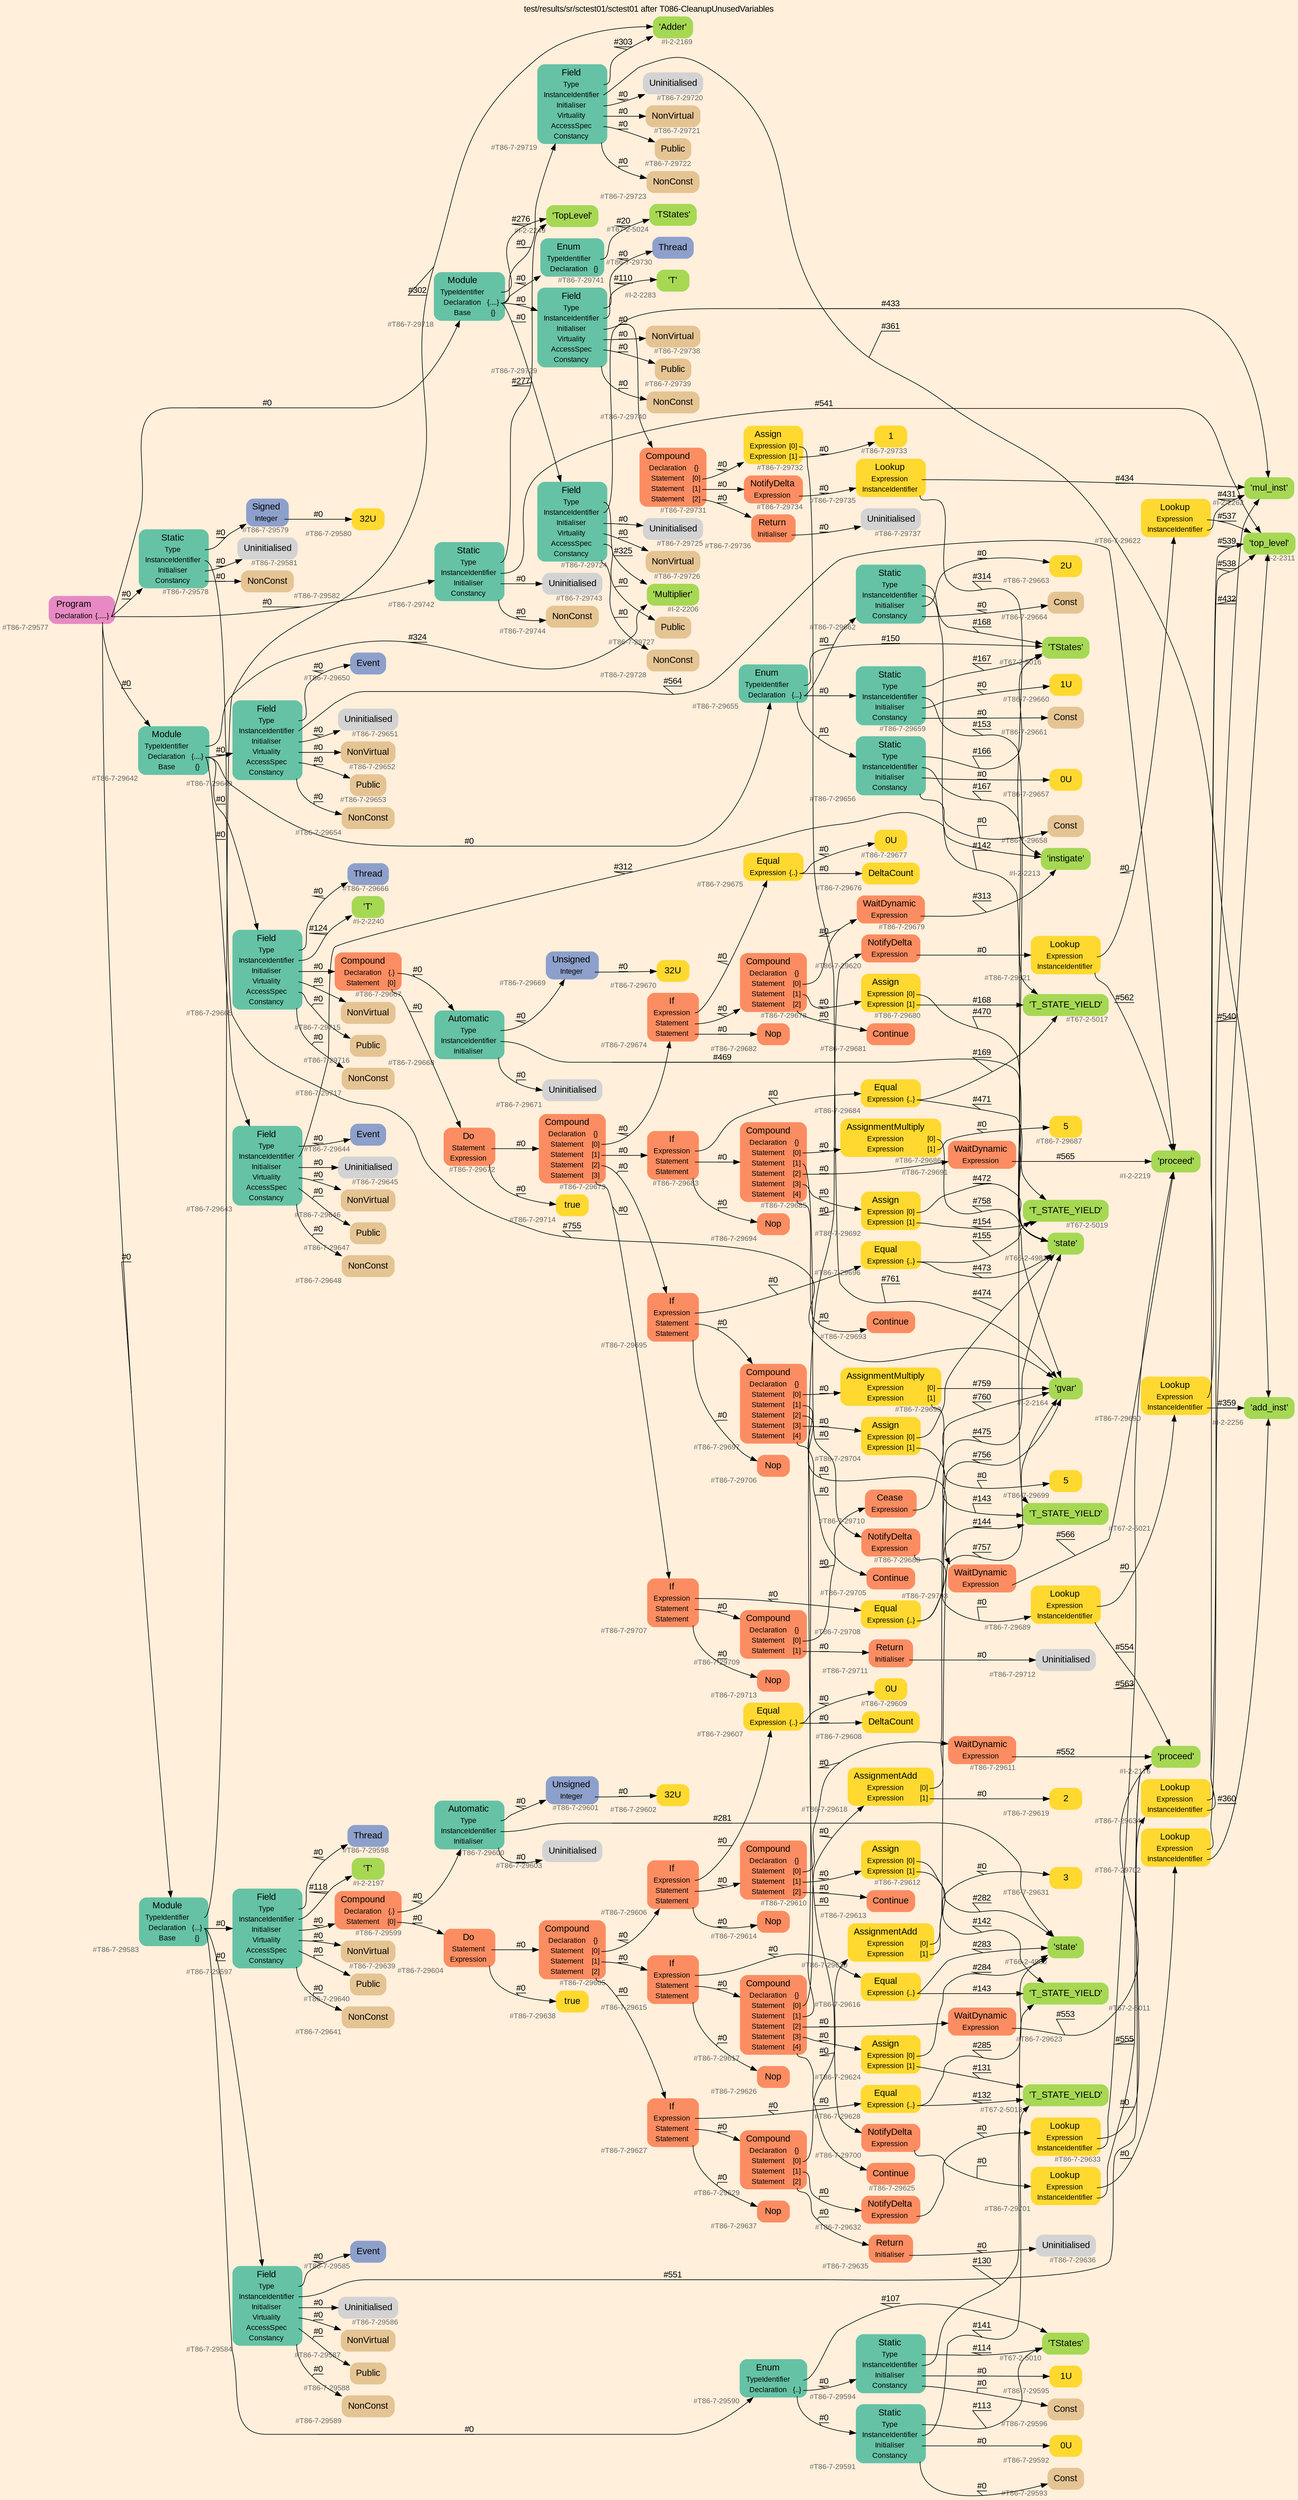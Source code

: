 digraph "test/results/sr/sctest01/sctest01 after T086-CleanupUnusedVariables" {
label = "test/results/sr/sctest01/sctest01 after T086-CleanupUnusedVariables"
labelloc = t
graph [
    rankdir = "LR"
    ranksep = 0.3
    bgcolor = antiquewhite1
    color = black
    fontcolor = black
    fontname = "Arial"
];
node [
    fontname = "Arial"
];
edge [
    fontname = "Arial"
];

// -------------------- node figure --------------------
// -------- block #T86-7-29577 ----------
"#T86-7-29577" [
    fillcolor = "/set28/4"
    xlabel = "#T86-7-29577"
    fontsize = "12"
    fontcolor = grey40
    shape = "plaintext"
    label = <<TABLE BORDER="0" CELLBORDER="0" CELLSPACING="0">
     <TR><TD><FONT COLOR="black" POINT-SIZE="15">Program</FONT></TD></TR>
     <TR><TD><FONT COLOR="black" POINT-SIZE="12">Declaration</FONT></TD><TD PORT="port0"><FONT COLOR="black" POINT-SIZE="12">{.....}</FONT></TD></TR>
    </TABLE>>
    style = "rounded,filled"
];

// -------- block #T86-7-29578 ----------
"#T86-7-29578" [
    fillcolor = "/set28/1"
    xlabel = "#T86-7-29578"
    fontsize = "12"
    fontcolor = grey40
    shape = "plaintext"
    label = <<TABLE BORDER="0" CELLBORDER="0" CELLSPACING="0">
     <TR><TD><FONT COLOR="black" POINT-SIZE="15">Static</FONT></TD></TR>
     <TR><TD><FONT COLOR="black" POINT-SIZE="12">Type</FONT></TD><TD PORT="port0"></TD></TR>
     <TR><TD><FONT COLOR="black" POINT-SIZE="12">InstanceIdentifier</FONT></TD><TD PORT="port1"></TD></TR>
     <TR><TD><FONT COLOR="black" POINT-SIZE="12">Initialiser</FONT></TD><TD PORT="port2"></TD></TR>
     <TR><TD><FONT COLOR="black" POINT-SIZE="12">Constancy</FONT></TD><TD PORT="port3"></TD></TR>
    </TABLE>>
    style = "rounded,filled"
];

// -------- block #T86-7-29579 ----------
"#T86-7-29579" [
    fillcolor = "/set28/3"
    xlabel = "#T86-7-29579"
    fontsize = "12"
    fontcolor = grey40
    shape = "plaintext"
    label = <<TABLE BORDER="0" CELLBORDER="0" CELLSPACING="0">
     <TR><TD><FONT COLOR="black" POINT-SIZE="15">Signed</FONT></TD></TR>
     <TR><TD><FONT COLOR="black" POINT-SIZE="12">Integer</FONT></TD><TD PORT="port0"></TD></TR>
    </TABLE>>
    style = "rounded,filled"
];

// -------- block #T86-7-29580 ----------
"#T86-7-29580" [
    fillcolor = "/set28/6"
    xlabel = "#T86-7-29580"
    fontsize = "12"
    fontcolor = grey40
    shape = "plaintext"
    label = <<TABLE BORDER="0" CELLBORDER="0" CELLSPACING="0">
     <TR><TD><FONT COLOR="black" POINT-SIZE="15">32U</FONT></TD></TR>
    </TABLE>>
    style = "rounded,filled"
];

// -------- block #I-2-2164 ----------
"#I-2-2164" [
    fillcolor = "/set28/5"
    xlabel = "#I-2-2164"
    fontsize = "12"
    fontcolor = grey40
    shape = "plaintext"
    label = <<TABLE BORDER="0" CELLBORDER="0" CELLSPACING="0">
     <TR><TD><FONT COLOR="black" POINT-SIZE="15">'gvar'</FONT></TD></TR>
    </TABLE>>
    style = "rounded,filled"
];

// -------- block #T86-7-29581 ----------
"#T86-7-29581" [
    xlabel = "#T86-7-29581"
    fontsize = "12"
    fontcolor = grey40
    shape = "plaintext"
    label = <<TABLE BORDER="0" CELLBORDER="0" CELLSPACING="0">
     <TR><TD><FONT COLOR="black" POINT-SIZE="15">Uninitialised</FONT></TD></TR>
    </TABLE>>
    style = "rounded,filled"
];

// -------- block #T86-7-29582 ----------
"#T86-7-29582" [
    fillcolor = "/set28/7"
    xlabel = "#T86-7-29582"
    fontsize = "12"
    fontcolor = grey40
    shape = "plaintext"
    label = <<TABLE BORDER="0" CELLBORDER="0" CELLSPACING="0">
     <TR><TD><FONT COLOR="black" POINT-SIZE="15">NonConst</FONT></TD></TR>
    </TABLE>>
    style = "rounded,filled"
];

// -------- block #T86-7-29583 ----------
"#T86-7-29583" [
    fillcolor = "/set28/1"
    xlabel = "#T86-7-29583"
    fontsize = "12"
    fontcolor = grey40
    shape = "plaintext"
    label = <<TABLE BORDER="0" CELLBORDER="0" CELLSPACING="0">
     <TR><TD><FONT COLOR="black" POINT-SIZE="15">Module</FONT></TD></TR>
     <TR><TD><FONT COLOR="black" POINT-SIZE="12">TypeIdentifier</FONT></TD><TD PORT="port0"></TD></TR>
     <TR><TD><FONT COLOR="black" POINT-SIZE="12">Declaration</FONT></TD><TD PORT="port1"><FONT COLOR="black" POINT-SIZE="12">{...}</FONT></TD></TR>
     <TR><TD><FONT COLOR="black" POINT-SIZE="12">Base</FONT></TD><TD PORT="port2"><FONT COLOR="black" POINT-SIZE="12">{}</FONT></TD></TR>
    </TABLE>>
    style = "rounded,filled"
];

// -------- block #I-2-2169 ----------
"#I-2-2169" [
    fillcolor = "/set28/5"
    xlabel = "#I-2-2169"
    fontsize = "12"
    fontcolor = grey40
    shape = "plaintext"
    label = <<TABLE BORDER="0" CELLBORDER="0" CELLSPACING="0">
     <TR><TD><FONT COLOR="black" POINT-SIZE="15">'Adder'</FONT></TD></TR>
    </TABLE>>
    style = "rounded,filled"
];

// -------- block #T86-7-29584 ----------
"#T86-7-29584" [
    fillcolor = "/set28/1"
    xlabel = "#T86-7-29584"
    fontsize = "12"
    fontcolor = grey40
    shape = "plaintext"
    label = <<TABLE BORDER="0" CELLBORDER="0" CELLSPACING="0">
     <TR><TD><FONT COLOR="black" POINT-SIZE="15">Field</FONT></TD></TR>
     <TR><TD><FONT COLOR="black" POINT-SIZE="12">Type</FONT></TD><TD PORT="port0"></TD></TR>
     <TR><TD><FONT COLOR="black" POINT-SIZE="12">InstanceIdentifier</FONT></TD><TD PORT="port1"></TD></TR>
     <TR><TD><FONT COLOR="black" POINT-SIZE="12">Initialiser</FONT></TD><TD PORT="port2"></TD></TR>
     <TR><TD><FONT COLOR="black" POINT-SIZE="12">Virtuality</FONT></TD><TD PORT="port3"></TD></TR>
     <TR><TD><FONT COLOR="black" POINT-SIZE="12">AccessSpec</FONT></TD><TD PORT="port4"></TD></TR>
     <TR><TD><FONT COLOR="black" POINT-SIZE="12">Constancy</FONT></TD><TD PORT="port5"></TD></TR>
    </TABLE>>
    style = "rounded,filled"
];

// -------- block #T86-7-29585 ----------
"#T86-7-29585" [
    fillcolor = "/set28/3"
    xlabel = "#T86-7-29585"
    fontsize = "12"
    fontcolor = grey40
    shape = "plaintext"
    label = <<TABLE BORDER="0" CELLBORDER="0" CELLSPACING="0">
     <TR><TD><FONT COLOR="black" POINT-SIZE="15">Event</FONT></TD></TR>
    </TABLE>>
    style = "rounded,filled"
];

// -------- block #I-2-2176 ----------
"#I-2-2176" [
    fillcolor = "/set28/5"
    xlabel = "#I-2-2176"
    fontsize = "12"
    fontcolor = grey40
    shape = "plaintext"
    label = <<TABLE BORDER="0" CELLBORDER="0" CELLSPACING="0">
     <TR><TD><FONT COLOR="black" POINT-SIZE="15">'proceed'</FONT></TD></TR>
    </TABLE>>
    style = "rounded,filled"
];

// -------- block #T86-7-29586 ----------
"#T86-7-29586" [
    xlabel = "#T86-7-29586"
    fontsize = "12"
    fontcolor = grey40
    shape = "plaintext"
    label = <<TABLE BORDER="0" CELLBORDER="0" CELLSPACING="0">
     <TR><TD><FONT COLOR="black" POINT-SIZE="15">Uninitialised</FONT></TD></TR>
    </TABLE>>
    style = "rounded,filled"
];

// -------- block #T86-7-29587 ----------
"#T86-7-29587" [
    fillcolor = "/set28/7"
    xlabel = "#T86-7-29587"
    fontsize = "12"
    fontcolor = grey40
    shape = "plaintext"
    label = <<TABLE BORDER="0" CELLBORDER="0" CELLSPACING="0">
     <TR><TD><FONT COLOR="black" POINT-SIZE="15">NonVirtual</FONT></TD></TR>
    </TABLE>>
    style = "rounded,filled"
];

// -------- block #T86-7-29588 ----------
"#T86-7-29588" [
    fillcolor = "/set28/7"
    xlabel = "#T86-7-29588"
    fontsize = "12"
    fontcolor = grey40
    shape = "plaintext"
    label = <<TABLE BORDER="0" CELLBORDER="0" CELLSPACING="0">
     <TR><TD><FONT COLOR="black" POINT-SIZE="15">Public</FONT></TD></TR>
    </TABLE>>
    style = "rounded,filled"
];

// -------- block #T86-7-29589 ----------
"#T86-7-29589" [
    fillcolor = "/set28/7"
    xlabel = "#T86-7-29589"
    fontsize = "12"
    fontcolor = grey40
    shape = "plaintext"
    label = <<TABLE BORDER="0" CELLBORDER="0" CELLSPACING="0">
     <TR><TD><FONT COLOR="black" POINT-SIZE="15">NonConst</FONT></TD></TR>
    </TABLE>>
    style = "rounded,filled"
];

// -------- block #T86-7-29590 ----------
"#T86-7-29590" [
    fillcolor = "/set28/1"
    xlabel = "#T86-7-29590"
    fontsize = "12"
    fontcolor = grey40
    shape = "plaintext"
    label = <<TABLE BORDER="0" CELLBORDER="0" CELLSPACING="0">
     <TR><TD><FONT COLOR="black" POINT-SIZE="15">Enum</FONT></TD></TR>
     <TR><TD><FONT COLOR="black" POINT-SIZE="12">TypeIdentifier</FONT></TD><TD PORT="port0"></TD></TR>
     <TR><TD><FONT COLOR="black" POINT-SIZE="12">Declaration</FONT></TD><TD PORT="port1"><FONT COLOR="black" POINT-SIZE="12">{..}</FONT></TD></TR>
    </TABLE>>
    style = "rounded,filled"
];

// -------- block #T67-2-5010 ----------
"#T67-2-5010" [
    fillcolor = "/set28/5"
    xlabel = "#T67-2-5010"
    fontsize = "12"
    fontcolor = grey40
    shape = "plaintext"
    label = <<TABLE BORDER="0" CELLBORDER="0" CELLSPACING="0">
     <TR><TD><FONT COLOR="black" POINT-SIZE="15">'TStates'</FONT></TD></TR>
    </TABLE>>
    style = "rounded,filled"
];

// -------- block #T86-7-29591 ----------
"#T86-7-29591" [
    fillcolor = "/set28/1"
    xlabel = "#T86-7-29591"
    fontsize = "12"
    fontcolor = grey40
    shape = "plaintext"
    label = <<TABLE BORDER="0" CELLBORDER="0" CELLSPACING="0">
     <TR><TD><FONT COLOR="black" POINT-SIZE="15">Static</FONT></TD></TR>
     <TR><TD><FONT COLOR="black" POINT-SIZE="12">Type</FONT></TD><TD PORT="port0"></TD></TR>
     <TR><TD><FONT COLOR="black" POINT-SIZE="12">InstanceIdentifier</FONT></TD><TD PORT="port1"></TD></TR>
     <TR><TD><FONT COLOR="black" POINT-SIZE="12">Initialiser</FONT></TD><TD PORT="port2"></TD></TR>
     <TR><TD><FONT COLOR="black" POINT-SIZE="12">Constancy</FONT></TD><TD PORT="port3"></TD></TR>
    </TABLE>>
    style = "rounded,filled"
];

// -------- block #T67-2-5011 ----------
"#T67-2-5011" [
    fillcolor = "/set28/5"
    xlabel = "#T67-2-5011"
    fontsize = "12"
    fontcolor = grey40
    shape = "plaintext"
    label = <<TABLE BORDER="0" CELLBORDER="0" CELLSPACING="0">
     <TR><TD><FONT COLOR="black" POINT-SIZE="15">'T_STATE_YIELD'</FONT></TD></TR>
    </TABLE>>
    style = "rounded,filled"
];

// -------- block #T86-7-29592 ----------
"#T86-7-29592" [
    fillcolor = "/set28/6"
    xlabel = "#T86-7-29592"
    fontsize = "12"
    fontcolor = grey40
    shape = "plaintext"
    label = <<TABLE BORDER="0" CELLBORDER="0" CELLSPACING="0">
     <TR><TD><FONT COLOR="black" POINT-SIZE="15">0U</FONT></TD></TR>
    </TABLE>>
    style = "rounded,filled"
];

// -------- block #T86-7-29593 ----------
"#T86-7-29593" [
    fillcolor = "/set28/7"
    xlabel = "#T86-7-29593"
    fontsize = "12"
    fontcolor = grey40
    shape = "plaintext"
    label = <<TABLE BORDER="0" CELLBORDER="0" CELLSPACING="0">
     <TR><TD><FONT COLOR="black" POINT-SIZE="15">Const</FONT></TD></TR>
    </TABLE>>
    style = "rounded,filled"
];

// -------- block #T86-7-29594 ----------
"#T86-7-29594" [
    fillcolor = "/set28/1"
    xlabel = "#T86-7-29594"
    fontsize = "12"
    fontcolor = grey40
    shape = "plaintext"
    label = <<TABLE BORDER="0" CELLBORDER="0" CELLSPACING="0">
     <TR><TD><FONT COLOR="black" POINT-SIZE="15">Static</FONT></TD></TR>
     <TR><TD><FONT COLOR="black" POINT-SIZE="12">Type</FONT></TD><TD PORT="port0"></TD></TR>
     <TR><TD><FONT COLOR="black" POINT-SIZE="12">InstanceIdentifier</FONT></TD><TD PORT="port1"></TD></TR>
     <TR><TD><FONT COLOR="black" POINT-SIZE="12">Initialiser</FONT></TD><TD PORT="port2"></TD></TR>
     <TR><TD><FONT COLOR="black" POINT-SIZE="12">Constancy</FONT></TD><TD PORT="port3"></TD></TR>
    </TABLE>>
    style = "rounded,filled"
];

// -------- block #T67-2-5013 ----------
"#T67-2-5013" [
    fillcolor = "/set28/5"
    xlabel = "#T67-2-5013"
    fontsize = "12"
    fontcolor = grey40
    shape = "plaintext"
    label = <<TABLE BORDER="0" CELLBORDER="0" CELLSPACING="0">
     <TR><TD><FONT COLOR="black" POINT-SIZE="15">'T_STATE_YIELD'</FONT></TD></TR>
    </TABLE>>
    style = "rounded,filled"
];

// -------- block #T86-7-29595 ----------
"#T86-7-29595" [
    fillcolor = "/set28/6"
    xlabel = "#T86-7-29595"
    fontsize = "12"
    fontcolor = grey40
    shape = "plaintext"
    label = <<TABLE BORDER="0" CELLBORDER="0" CELLSPACING="0">
     <TR><TD><FONT COLOR="black" POINT-SIZE="15">1U</FONT></TD></TR>
    </TABLE>>
    style = "rounded,filled"
];

// -------- block #T86-7-29596 ----------
"#T86-7-29596" [
    fillcolor = "/set28/7"
    xlabel = "#T86-7-29596"
    fontsize = "12"
    fontcolor = grey40
    shape = "plaintext"
    label = <<TABLE BORDER="0" CELLBORDER="0" CELLSPACING="0">
     <TR><TD><FONT COLOR="black" POINT-SIZE="15">Const</FONT></TD></TR>
    </TABLE>>
    style = "rounded,filled"
];

// -------- block #T86-7-29597 ----------
"#T86-7-29597" [
    fillcolor = "/set28/1"
    xlabel = "#T86-7-29597"
    fontsize = "12"
    fontcolor = grey40
    shape = "plaintext"
    label = <<TABLE BORDER="0" CELLBORDER="0" CELLSPACING="0">
     <TR><TD><FONT COLOR="black" POINT-SIZE="15">Field</FONT></TD></TR>
     <TR><TD><FONT COLOR="black" POINT-SIZE="12">Type</FONT></TD><TD PORT="port0"></TD></TR>
     <TR><TD><FONT COLOR="black" POINT-SIZE="12">InstanceIdentifier</FONT></TD><TD PORT="port1"></TD></TR>
     <TR><TD><FONT COLOR="black" POINT-SIZE="12">Initialiser</FONT></TD><TD PORT="port2"></TD></TR>
     <TR><TD><FONT COLOR="black" POINT-SIZE="12">Virtuality</FONT></TD><TD PORT="port3"></TD></TR>
     <TR><TD><FONT COLOR="black" POINT-SIZE="12">AccessSpec</FONT></TD><TD PORT="port4"></TD></TR>
     <TR><TD><FONT COLOR="black" POINT-SIZE="12">Constancy</FONT></TD><TD PORT="port5"></TD></TR>
    </TABLE>>
    style = "rounded,filled"
];

// -------- block #T86-7-29598 ----------
"#T86-7-29598" [
    fillcolor = "/set28/3"
    xlabel = "#T86-7-29598"
    fontsize = "12"
    fontcolor = grey40
    shape = "plaintext"
    label = <<TABLE BORDER="0" CELLBORDER="0" CELLSPACING="0">
     <TR><TD><FONT COLOR="black" POINT-SIZE="15">Thread</FONT></TD></TR>
    </TABLE>>
    style = "rounded,filled"
];

// -------- block #I-2-2197 ----------
"#I-2-2197" [
    fillcolor = "/set28/5"
    xlabel = "#I-2-2197"
    fontsize = "12"
    fontcolor = grey40
    shape = "plaintext"
    label = <<TABLE BORDER="0" CELLBORDER="0" CELLSPACING="0">
     <TR><TD><FONT COLOR="black" POINT-SIZE="15">'T'</FONT></TD></TR>
    </TABLE>>
    style = "rounded,filled"
];

// -------- block #T86-7-29599 ----------
"#T86-7-29599" [
    fillcolor = "/set28/2"
    xlabel = "#T86-7-29599"
    fontsize = "12"
    fontcolor = grey40
    shape = "plaintext"
    label = <<TABLE BORDER="0" CELLBORDER="0" CELLSPACING="0">
     <TR><TD><FONT COLOR="black" POINT-SIZE="15">Compound</FONT></TD></TR>
     <TR><TD><FONT COLOR="black" POINT-SIZE="12">Declaration</FONT></TD><TD PORT="port0"><FONT COLOR="black" POINT-SIZE="12">{.}</FONT></TD></TR>
     <TR><TD><FONT COLOR="black" POINT-SIZE="12">Statement</FONT></TD><TD PORT="port1"><FONT COLOR="black" POINT-SIZE="12">[0]</FONT></TD></TR>
    </TABLE>>
    style = "rounded,filled"
];

// -------- block #T86-7-29600 ----------
"#T86-7-29600" [
    fillcolor = "/set28/1"
    xlabel = "#T86-7-29600"
    fontsize = "12"
    fontcolor = grey40
    shape = "plaintext"
    label = <<TABLE BORDER="0" CELLBORDER="0" CELLSPACING="0">
     <TR><TD><FONT COLOR="black" POINT-SIZE="15">Automatic</FONT></TD></TR>
     <TR><TD><FONT COLOR="black" POINT-SIZE="12">Type</FONT></TD><TD PORT="port0"></TD></TR>
     <TR><TD><FONT COLOR="black" POINT-SIZE="12">InstanceIdentifier</FONT></TD><TD PORT="port1"></TD></TR>
     <TR><TD><FONT COLOR="black" POINT-SIZE="12">Initialiser</FONT></TD><TD PORT="port2"></TD></TR>
    </TABLE>>
    style = "rounded,filled"
];

// -------- block #T86-7-29601 ----------
"#T86-7-29601" [
    fillcolor = "/set28/3"
    xlabel = "#T86-7-29601"
    fontsize = "12"
    fontcolor = grey40
    shape = "plaintext"
    label = <<TABLE BORDER="0" CELLBORDER="0" CELLSPACING="0">
     <TR><TD><FONT COLOR="black" POINT-SIZE="15">Unsigned</FONT></TD></TR>
     <TR><TD><FONT COLOR="black" POINT-SIZE="12">Integer</FONT></TD><TD PORT="port0"></TD></TR>
    </TABLE>>
    style = "rounded,filled"
];

// -------- block #T86-7-29602 ----------
"#T86-7-29602" [
    fillcolor = "/set28/6"
    xlabel = "#T86-7-29602"
    fontsize = "12"
    fontcolor = grey40
    shape = "plaintext"
    label = <<TABLE BORDER="0" CELLBORDER="0" CELLSPACING="0">
     <TR><TD><FONT COLOR="black" POINT-SIZE="15">32U</FONT></TD></TR>
    </TABLE>>
    style = "rounded,filled"
];

// -------- block #T66-2-4980 ----------
"#T66-2-4980" [
    fillcolor = "/set28/5"
    xlabel = "#T66-2-4980"
    fontsize = "12"
    fontcolor = grey40
    shape = "plaintext"
    label = <<TABLE BORDER="0" CELLBORDER="0" CELLSPACING="0">
     <TR><TD><FONT COLOR="black" POINT-SIZE="15">'state'</FONT></TD></TR>
    </TABLE>>
    style = "rounded,filled"
];

// -------- block #T86-7-29603 ----------
"#T86-7-29603" [
    xlabel = "#T86-7-29603"
    fontsize = "12"
    fontcolor = grey40
    shape = "plaintext"
    label = <<TABLE BORDER="0" CELLBORDER="0" CELLSPACING="0">
     <TR><TD><FONT COLOR="black" POINT-SIZE="15">Uninitialised</FONT></TD></TR>
    </TABLE>>
    style = "rounded,filled"
];

// -------- block #T86-7-29604 ----------
"#T86-7-29604" [
    fillcolor = "/set28/2"
    xlabel = "#T86-7-29604"
    fontsize = "12"
    fontcolor = grey40
    shape = "plaintext"
    label = <<TABLE BORDER="0" CELLBORDER="0" CELLSPACING="0">
     <TR><TD><FONT COLOR="black" POINT-SIZE="15">Do</FONT></TD></TR>
     <TR><TD><FONT COLOR="black" POINT-SIZE="12">Statement</FONT></TD><TD PORT="port0"></TD></TR>
     <TR><TD><FONT COLOR="black" POINT-SIZE="12">Expression</FONT></TD><TD PORT="port1"></TD></TR>
    </TABLE>>
    style = "rounded,filled"
];

// -------- block #T86-7-29605 ----------
"#T86-7-29605" [
    fillcolor = "/set28/2"
    xlabel = "#T86-7-29605"
    fontsize = "12"
    fontcolor = grey40
    shape = "plaintext"
    label = <<TABLE BORDER="0" CELLBORDER="0" CELLSPACING="0">
     <TR><TD><FONT COLOR="black" POINT-SIZE="15">Compound</FONT></TD></TR>
     <TR><TD><FONT COLOR="black" POINT-SIZE="12">Declaration</FONT></TD><TD PORT="port0"><FONT COLOR="black" POINT-SIZE="12">{}</FONT></TD></TR>
     <TR><TD><FONT COLOR="black" POINT-SIZE="12">Statement</FONT></TD><TD PORT="port1"><FONT COLOR="black" POINT-SIZE="12">[0]</FONT></TD></TR>
     <TR><TD><FONT COLOR="black" POINT-SIZE="12">Statement</FONT></TD><TD PORT="port2"><FONT COLOR="black" POINT-SIZE="12">[1]</FONT></TD></TR>
     <TR><TD><FONT COLOR="black" POINT-SIZE="12">Statement</FONT></TD><TD PORT="port3"><FONT COLOR="black" POINT-SIZE="12">[2]</FONT></TD></TR>
    </TABLE>>
    style = "rounded,filled"
];

// -------- block #T86-7-29606 ----------
"#T86-7-29606" [
    fillcolor = "/set28/2"
    xlabel = "#T86-7-29606"
    fontsize = "12"
    fontcolor = grey40
    shape = "plaintext"
    label = <<TABLE BORDER="0" CELLBORDER="0" CELLSPACING="0">
     <TR><TD><FONT COLOR="black" POINT-SIZE="15">If</FONT></TD></TR>
     <TR><TD><FONT COLOR="black" POINT-SIZE="12">Expression</FONT></TD><TD PORT="port0"></TD></TR>
     <TR><TD><FONT COLOR="black" POINT-SIZE="12">Statement</FONT></TD><TD PORT="port1"></TD></TR>
     <TR><TD><FONT COLOR="black" POINT-SIZE="12">Statement</FONT></TD><TD PORT="port2"></TD></TR>
    </TABLE>>
    style = "rounded,filled"
];

// -------- block #T86-7-29607 ----------
"#T86-7-29607" [
    fillcolor = "/set28/6"
    xlabel = "#T86-7-29607"
    fontsize = "12"
    fontcolor = grey40
    shape = "plaintext"
    label = <<TABLE BORDER="0" CELLBORDER="0" CELLSPACING="0">
     <TR><TD><FONT COLOR="black" POINT-SIZE="15">Equal</FONT></TD></TR>
     <TR><TD><FONT COLOR="black" POINT-SIZE="12">Expression</FONT></TD><TD PORT="port0"><FONT COLOR="black" POINT-SIZE="12">{..}</FONT></TD></TR>
    </TABLE>>
    style = "rounded,filled"
];

// -------- block #T86-7-29608 ----------
"#T86-7-29608" [
    fillcolor = "/set28/6"
    xlabel = "#T86-7-29608"
    fontsize = "12"
    fontcolor = grey40
    shape = "plaintext"
    label = <<TABLE BORDER="0" CELLBORDER="0" CELLSPACING="0">
     <TR><TD><FONT COLOR="black" POINT-SIZE="15">DeltaCount</FONT></TD></TR>
    </TABLE>>
    style = "rounded,filled"
];

// -------- block #T86-7-29609 ----------
"#T86-7-29609" [
    fillcolor = "/set28/6"
    xlabel = "#T86-7-29609"
    fontsize = "12"
    fontcolor = grey40
    shape = "plaintext"
    label = <<TABLE BORDER="0" CELLBORDER="0" CELLSPACING="0">
     <TR><TD><FONT COLOR="black" POINT-SIZE="15">0U</FONT></TD></TR>
    </TABLE>>
    style = "rounded,filled"
];

// -------- block #T86-7-29610 ----------
"#T86-7-29610" [
    fillcolor = "/set28/2"
    xlabel = "#T86-7-29610"
    fontsize = "12"
    fontcolor = grey40
    shape = "plaintext"
    label = <<TABLE BORDER="0" CELLBORDER="0" CELLSPACING="0">
     <TR><TD><FONT COLOR="black" POINT-SIZE="15">Compound</FONT></TD></TR>
     <TR><TD><FONT COLOR="black" POINT-SIZE="12">Declaration</FONT></TD><TD PORT="port0"><FONT COLOR="black" POINT-SIZE="12">{}</FONT></TD></TR>
     <TR><TD><FONT COLOR="black" POINT-SIZE="12">Statement</FONT></TD><TD PORT="port1"><FONT COLOR="black" POINT-SIZE="12">[0]</FONT></TD></TR>
     <TR><TD><FONT COLOR="black" POINT-SIZE="12">Statement</FONT></TD><TD PORT="port2"><FONT COLOR="black" POINT-SIZE="12">[1]</FONT></TD></TR>
     <TR><TD><FONT COLOR="black" POINT-SIZE="12">Statement</FONT></TD><TD PORT="port3"><FONT COLOR="black" POINT-SIZE="12">[2]</FONT></TD></TR>
    </TABLE>>
    style = "rounded,filled"
];

// -------- block #T86-7-29611 ----------
"#T86-7-29611" [
    fillcolor = "/set28/2"
    xlabel = "#T86-7-29611"
    fontsize = "12"
    fontcolor = grey40
    shape = "plaintext"
    label = <<TABLE BORDER="0" CELLBORDER="0" CELLSPACING="0">
     <TR><TD><FONT COLOR="black" POINT-SIZE="15">WaitDynamic</FONT></TD></TR>
     <TR><TD><FONT COLOR="black" POINT-SIZE="12">Expression</FONT></TD><TD PORT="port0"></TD></TR>
    </TABLE>>
    style = "rounded,filled"
];

// -------- block #T86-7-29612 ----------
"#T86-7-29612" [
    fillcolor = "/set28/6"
    xlabel = "#T86-7-29612"
    fontsize = "12"
    fontcolor = grey40
    shape = "plaintext"
    label = <<TABLE BORDER="0" CELLBORDER="0" CELLSPACING="0">
     <TR><TD><FONT COLOR="black" POINT-SIZE="15">Assign</FONT></TD></TR>
     <TR><TD><FONT COLOR="black" POINT-SIZE="12">Expression</FONT></TD><TD PORT="port0"><FONT COLOR="black" POINT-SIZE="12">[0]</FONT></TD></TR>
     <TR><TD><FONT COLOR="black" POINT-SIZE="12">Expression</FONT></TD><TD PORT="port1"><FONT COLOR="black" POINT-SIZE="12">[1]</FONT></TD></TR>
    </TABLE>>
    style = "rounded,filled"
];

// -------- block #T86-7-29613 ----------
"#T86-7-29613" [
    fillcolor = "/set28/2"
    xlabel = "#T86-7-29613"
    fontsize = "12"
    fontcolor = grey40
    shape = "plaintext"
    label = <<TABLE BORDER="0" CELLBORDER="0" CELLSPACING="0">
     <TR><TD><FONT COLOR="black" POINT-SIZE="15">Continue</FONT></TD></TR>
    </TABLE>>
    style = "rounded,filled"
];

// -------- block #T86-7-29614 ----------
"#T86-7-29614" [
    fillcolor = "/set28/2"
    xlabel = "#T86-7-29614"
    fontsize = "12"
    fontcolor = grey40
    shape = "plaintext"
    label = <<TABLE BORDER="0" CELLBORDER="0" CELLSPACING="0">
     <TR><TD><FONT COLOR="black" POINT-SIZE="15">Nop</FONT></TD></TR>
    </TABLE>>
    style = "rounded,filled"
];

// -------- block #T86-7-29615 ----------
"#T86-7-29615" [
    fillcolor = "/set28/2"
    xlabel = "#T86-7-29615"
    fontsize = "12"
    fontcolor = grey40
    shape = "plaintext"
    label = <<TABLE BORDER="0" CELLBORDER="0" CELLSPACING="0">
     <TR><TD><FONT COLOR="black" POINT-SIZE="15">If</FONT></TD></TR>
     <TR><TD><FONT COLOR="black" POINT-SIZE="12">Expression</FONT></TD><TD PORT="port0"></TD></TR>
     <TR><TD><FONT COLOR="black" POINT-SIZE="12">Statement</FONT></TD><TD PORT="port1"></TD></TR>
     <TR><TD><FONT COLOR="black" POINT-SIZE="12">Statement</FONT></TD><TD PORT="port2"></TD></TR>
    </TABLE>>
    style = "rounded,filled"
];

// -------- block #T86-7-29616 ----------
"#T86-7-29616" [
    fillcolor = "/set28/6"
    xlabel = "#T86-7-29616"
    fontsize = "12"
    fontcolor = grey40
    shape = "plaintext"
    label = <<TABLE BORDER="0" CELLBORDER="0" CELLSPACING="0">
     <TR><TD><FONT COLOR="black" POINT-SIZE="15">Equal</FONT></TD></TR>
     <TR><TD><FONT COLOR="black" POINT-SIZE="12">Expression</FONT></TD><TD PORT="port0"><FONT COLOR="black" POINT-SIZE="12">{..}</FONT></TD></TR>
    </TABLE>>
    style = "rounded,filled"
];

// -------- block #T86-7-29617 ----------
"#T86-7-29617" [
    fillcolor = "/set28/2"
    xlabel = "#T86-7-29617"
    fontsize = "12"
    fontcolor = grey40
    shape = "plaintext"
    label = <<TABLE BORDER="0" CELLBORDER="0" CELLSPACING="0">
     <TR><TD><FONT COLOR="black" POINT-SIZE="15">Compound</FONT></TD></TR>
     <TR><TD><FONT COLOR="black" POINT-SIZE="12">Declaration</FONT></TD><TD PORT="port0"><FONT COLOR="black" POINT-SIZE="12">{}</FONT></TD></TR>
     <TR><TD><FONT COLOR="black" POINT-SIZE="12">Statement</FONT></TD><TD PORT="port1"><FONT COLOR="black" POINT-SIZE="12">[0]</FONT></TD></TR>
     <TR><TD><FONT COLOR="black" POINT-SIZE="12">Statement</FONT></TD><TD PORT="port2"><FONT COLOR="black" POINT-SIZE="12">[1]</FONT></TD></TR>
     <TR><TD><FONT COLOR="black" POINT-SIZE="12">Statement</FONT></TD><TD PORT="port3"><FONT COLOR="black" POINT-SIZE="12">[2]</FONT></TD></TR>
     <TR><TD><FONT COLOR="black" POINT-SIZE="12">Statement</FONT></TD><TD PORT="port4"><FONT COLOR="black" POINT-SIZE="12">[3]</FONT></TD></TR>
     <TR><TD><FONT COLOR="black" POINT-SIZE="12">Statement</FONT></TD><TD PORT="port5"><FONT COLOR="black" POINT-SIZE="12">[4]</FONT></TD></TR>
    </TABLE>>
    style = "rounded,filled"
];

// -------- block #T86-7-29618 ----------
"#T86-7-29618" [
    fillcolor = "/set28/6"
    xlabel = "#T86-7-29618"
    fontsize = "12"
    fontcolor = grey40
    shape = "plaintext"
    label = <<TABLE BORDER="0" CELLBORDER="0" CELLSPACING="0">
     <TR><TD><FONT COLOR="black" POINT-SIZE="15">AssignmentAdd</FONT></TD></TR>
     <TR><TD><FONT COLOR="black" POINT-SIZE="12">Expression</FONT></TD><TD PORT="port0"><FONT COLOR="black" POINT-SIZE="12">[0]</FONT></TD></TR>
     <TR><TD><FONT COLOR="black" POINT-SIZE="12">Expression</FONT></TD><TD PORT="port1"><FONT COLOR="black" POINT-SIZE="12">[1]</FONT></TD></TR>
    </TABLE>>
    style = "rounded,filled"
];

// -------- block #T86-7-29619 ----------
"#T86-7-29619" [
    fillcolor = "/set28/6"
    xlabel = "#T86-7-29619"
    fontsize = "12"
    fontcolor = grey40
    shape = "plaintext"
    label = <<TABLE BORDER="0" CELLBORDER="0" CELLSPACING="0">
     <TR><TD><FONT COLOR="black" POINT-SIZE="15">2</FONT></TD></TR>
    </TABLE>>
    style = "rounded,filled"
];

// -------- block #T86-7-29620 ----------
"#T86-7-29620" [
    fillcolor = "/set28/2"
    xlabel = "#T86-7-29620"
    fontsize = "12"
    fontcolor = grey40
    shape = "plaintext"
    label = <<TABLE BORDER="0" CELLBORDER="0" CELLSPACING="0">
     <TR><TD><FONT COLOR="black" POINT-SIZE="15">NotifyDelta</FONT></TD></TR>
     <TR><TD><FONT COLOR="black" POINT-SIZE="12">Expression</FONT></TD><TD PORT="port0"></TD></TR>
    </TABLE>>
    style = "rounded,filled"
];

// -------- block #T86-7-29621 ----------
"#T86-7-29621" [
    fillcolor = "/set28/6"
    xlabel = "#T86-7-29621"
    fontsize = "12"
    fontcolor = grey40
    shape = "plaintext"
    label = <<TABLE BORDER="0" CELLBORDER="0" CELLSPACING="0">
     <TR><TD><FONT COLOR="black" POINT-SIZE="15">Lookup</FONT></TD></TR>
     <TR><TD><FONT COLOR="black" POINT-SIZE="12">Expression</FONT></TD><TD PORT="port0"></TD></TR>
     <TR><TD><FONT COLOR="black" POINT-SIZE="12">InstanceIdentifier</FONT></TD><TD PORT="port1"></TD></TR>
    </TABLE>>
    style = "rounded,filled"
];

// -------- block #T86-7-29622 ----------
"#T86-7-29622" [
    fillcolor = "/set28/6"
    xlabel = "#T86-7-29622"
    fontsize = "12"
    fontcolor = grey40
    shape = "plaintext"
    label = <<TABLE BORDER="0" CELLBORDER="0" CELLSPACING="0">
     <TR><TD><FONT COLOR="black" POINT-SIZE="15">Lookup</FONT></TD></TR>
     <TR><TD><FONT COLOR="black" POINT-SIZE="12">Expression</FONT></TD><TD PORT="port0"></TD></TR>
     <TR><TD><FONT COLOR="black" POINT-SIZE="12">InstanceIdentifier</FONT></TD><TD PORT="port1"></TD></TR>
    </TABLE>>
    style = "rounded,filled"
];

// -------- block #I-2-2311 ----------
"#I-2-2311" [
    fillcolor = "/set28/5"
    xlabel = "#I-2-2311"
    fontsize = "12"
    fontcolor = grey40
    shape = "plaintext"
    label = <<TABLE BORDER="0" CELLBORDER="0" CELLSPACING="0">
     <TR><TD><FONT COLOR="black" POINT-SIZE="15">'top_level'</FONT></TD></TR>
    </TABLE>>
    style = "rounded,filled"
];

// -------- block #I-2-2262 ----------
"#I-2-2262" [
    fillcolor = "/set28/5"
    xlabel = "#I-2-2262"
    fontsize = "12"
    fontcolor = grey40
    shape = "plaintext"
    label = <<TABLE BORDER="0" CELLBORDER="0" CELLSPACING="0">
     <TR><TD><FONT COLOR="black" POINT-SIZE="15">'mul_inst'</FONT></TD></TR>
    </TABLE>>
    style = "rounded,filled"
];

// -------- block #I-2-2219 ----------
"#I-2-2219" [
    fillcolor = "/set28/5"
    xlabel = "#I-2-2219"
    fontsize = "12"
    fontcolor = grey40
    shape = "plaintext"
    label = <<TABLE BORDER="0" CELLBORDER="0" CELLSPACING="0">
     <TR><TD><FONT COLOR="black" POINT-SIZE="15">'proceed'</FONT></TD></TR>
    </TABLE>>
    style = "rounded,filled"
];

// -------- block #T86-7-29623 ----------
"#T86-7-29623" [
    fillcolor = "/set28/2"
    xlabel = "#T86-7-29623"
    fontsize = "12"
    fontcolor = grey40
    shape = "plaintext"
    label = <<TABLE BORDER="0" CELLBORDER="0" CELLSPACING="0">
     <TR><TD><FONT COLOR="black" POINT-SIZE="15">WaitDynamic</FONT></TD></TR>
     <TR><TD><FONT COLOR="black" POINT-SIZE="12">Expression</FONT></TD><TD PORT="port0"></TD></TR>
    </TABLE>>
    style = "rounded,filled"
];

// -------- block #T86-7-29624 ----------
"#T86-7-29624" [
    fillcolor = "/set28/6"
    xlabel = "#T86-7-29624"
    fontsize = "12"
    fontcolor = grey40
    shape = "plaintext"
    label = <<TABLE BORDER="0" CELLBORDER="0" CELLSPACING="0">
     <TR><TD><FONT COLOR="black" POINT-SIZE="15">Assign</FONT></TD></TR>
     <TR><TD><FONT COLOR="black" POINT-SIZE="12">Expression</FONT></TD><TD PORT="port0"><FONT COLOR="black" POINT-SIZE="12">[0]</FONT></TD></TR>
     <TR><TD><FONT COLOR="black" POINT-SIZE="12">Expression</FONT></TD><TD PORT="port1"><FONT COLOR="black" POINT-SIZE="12">[1]</FONT></TD></TR>
    </TABLE>>
    style = "rounded,filled"
];

// -------- block #T86-7-29625 ----------
"#T86-7-29625" [
    fillcolor = "/set28/2"
    xlabel = "#T86-7-29625"
    fontsize = "12"
    fontcolor = grey40
    shape = "plaintext"
    label = <<TABLE BORDER="0" CELLBORDER="0" CELLSPACING="0">
     <TR><TD><FONT COLOR="black" POINT-SIZE="15">Continue</FONT></TD></TR>
    </TABLE>>
    style = "rounded,filled"
];

// -------- block #T86-7-29626 ----------
"#T86-7-29626" [
    fillcolor = "/set28/2"
    xlabel = "#T86-7-29626"
    fontsize = "12"
    fontcolor = grey40
    shape = "plaintext"
    label = <<TABLE BORDER="0" CELLBORDER="0" CELLSPACING="0">
     <TR><TD><FONT COLOR="black" POINT-SIZE="15">Nop</FONT></TD></TR>
    </TABLE>>
    style = "rounded,filled"
];

// -------- block #T86-7-29627 ----------
"#T86-7-29627" [
    fillcolor = "/set28/2"
    xlabel = "#T86-7-29627"
    fontsize = "12"
    fontcolor = grey40
    shape = "plaintext"
    label = <<TABLE BORDER="0" CELLBORDER="0" CELLSPACING="0">
     <TR><TD><FONT COLOR="black" POINT-SIZE="15">If</FONT></TD></TR>
     <TR><TD><FONT COLOR="black" POINT-SIZE="12">Expression</FONT></TD><TD PORT="port0"></TD></TR>
     <TR><TD><FONT COLOR="black" POINT-SIZE="12">Statement</FONT></TD><TD PORT="port1"></TD></TR>
     <TR><TD><FONT COLOR="black" POINT-SIZE="12">Statement</FONT></TD><TD PORT="port2"></TD></TR>
    </TABLE>>
    style = "rounded,filled"
];

// -------- block #T86-7-29628 ----------
"#T86-7-29628" [
    fillcolor = "/set28/6"
    xlabel = "#T86-7-29628"
    fontsize = "12"
    fontcolor = grey40
    shape = "plaintext"
    label = <<TABLE BORDER="0" CELLBORDER="0" CELLSPACING="0">
     <TR><TD><FONT COLOR="black" POINT-SIZE="15">Equal</FONT></TD></TR>
     <TR><TD><FONT COLOR="black" POINT-SIZE="12">Expression</FONT></TD><TD PORT="port0"><FONT COLOR="black" POINT-SIZE="12">{..}</FONT></TD></TR>
    </TABLE>>
    style = "rounded,filled"
];

// -------- block #T86-7-29629 ----------
"#T86-7-29629" [
    fillcolor = "/set28/2"
    xlabel = "#T86-7-29629"
    fontsize = "12"
    fontcolor = grey40
    shape = "plaintext"
    label = <<TABLE BORDER="0" CELLBORDER="0" CELLSPACING="0">
     <TR><TD><FONT COLOR="black" POINT-SIZE="15">Compound</FONT></TD></TR>
     <TR><TD><FONT COLOR="black" POINT-SIZE="12">Declaration</FONT></TD><TD PORT="port0"><FONT COLOR="black" POINT-SIZE="12">{}</FONT></TD></TR>
     <TR><TD><FONT COLOR="black" POINT-SIZE="12">Statement</FONT></TD><TD PORT="port1"><FONT COLOR="black" POINT-SIZE="12">[0]</FONT></TD></TR>
     <TR><TD><FONT COLOR="black" POINT-SIZE="12">Statement</FONT></TD><TD PORT="port2"><FONT COLOR="black" POINT-SIZE="12">[1]</FONT></TD></TR>
     <TR><TD><FONT COLOR="black" POINT-SIZE="12">Statement</FONT></TD><TD PORT="port3"><FONT COLOR="black" POINT-SIZE="12">[2]</FONT></TD></TR>
    </TABLE>>
    style = "rounded,filled"
];

// -------- block #T86-7-29630 ----------
"#T86-7-29630" [
    fillcolor = "/set28/6"
    xlabel = "#T86-7-29630"
    fontsize = "12"
    fontcolor = grey40
    shape = "plaintext"
    label = <<TABLE BORDER="0" CELLBORDER="0" CELLSPACING="0">
     <TR><TD><FONT COLOR="black" POINT-SIZE="15">AssignmentAdd</FONT></TD></TR>
     <TR><TD><FONT COLOR="black" POINT-SIZE="12">Expression</FONT></TD><TD PORT="port0"><FONT COLOR="black" POINT-SIZE="12">[0]</FONT></TD></TR>
     <TR><TD><FONT COLOR="black" POINT-SIZE="12">Expression</FONT></TD><TD PORT="port1"><FONT COLOR="black" POINT-SIZE="12">[1]</FONT></TD></TR>
    </TABLE>>
    style = "rounded,filled"
];

// -------- block #T86-7-29631 ----------
"#T86-7-29631" [
    fillcolor = "/set28/6"
    xlabel = "#T86-7-29631"
    fontsize = "12"
    fontcolor = grey40
    shape = "plaintext"
    label = <<TABLE BORDER="0" CELLBORDER="0" CELLSPACING="0">
     <TR><TD><FONT COLOR="black" POINT-SIZE="15">3</FONT></TD></TR>
    </TABLE>>
    style = "rounded,filled"
];

// -------- block #T86-7-29632 ----------
"#T86-7-29632" [
    fillcolor = "/set28/2"
    xlabel = "#T86-7-29632"
    fontsize = "12"
    fontcolor = grey40
    shape = "plaintext"
    label = <<TABLE BORDER="0" CELLBORDER="0" CELLSPACING="0">
     <TR><TD><FONT COLOR="black" POINT-SIZE="15">NotifyDelta</FONT></TD></TR>
     <TR><TD><FONT COLOR="black" POINT-SIZE="12">Expression</FONT></TD><TD PORT="port0"></TD></TR>
    </TABLE>>
    style = "rounded,filled"
];

// -------- block #T86-7-29633 ----------
"#T86-7-29633" [
    fillcolor = "/set28/6"
    xlabel = "#T86-7-29633"
    fontsize = "12"
    fontcolor = grey40
    shape = "plaintext"
    label = <<TABLE BORDER="0" CELLBORDER="0" CELLSPACING="0">
     <TR><TD><FONT COLOR="black" POINT-SIZE="15">Lookup</FONT></TD></TR>
     <TR><TD><FONT COLOR="black" POINT-SIZE="12">Expression</FONT></TD><TD PORT="port0"></TD></TR>
     <TR><TD><FONT COLOR="black" POINT-SIZE="12">InstanceIdentifier</FONT></TD><TD PORT="port1"></TD></TR>
    </TABLE>>
    style = "rounded,filled"
];

// -------- block #T86-7-29634 ----------
"#T86-7-29634" [
    fillcolor = "/set28/6"
    xlabel = "#T86-7-29634"
    fontsize = "12"
    fontcolor = grey40
    shape = "plaintext"
    label = <<TABLE BORDER="0" CELLBORDER="0" CELLSPACING="0">
     <TR><TD><FONT COLOR="black" POINT-SIZE="15">Lookup</FONT></TD></TR>
     <TR><TD><FONT COLOR="black" POINT-SIZE="12">Expression</FONT></TD><TD PORT="port0"></TD></TR>
     <TR><TD><FONT COLOR="black" POINT-SIZE="12">InstanceIdentifier</FONT></TD><TD PORT="port1"></TD></TR>
    </TABLE>>
    style = "rounded,filled"
];

// -------- block #T86-7-29635 ----------
"#T86-7-29635" [
    fillcolor = "/set28/2"
    xlabel = "#T86-7-29635"
    fontsize = "12"
    fontcolor = grey40
    shape = "plaintext"
    label = <<TABLE BORDER="0" CELLBORDER="0" CELLSPACING="0">
     <TR><TD><FONT COLOR="black" POINT-SIZE="15">Return</FONT></TD></TR>
     <TR><TD><FONT COLOR="black" POINT-SIZE="12">Initialiser</FONT></TD><TD PORT="port0"></TD></TR>
    </TABLE>>
    style = "rounded,filled"
];

// -------- block #T86-7-29636 ----------
"#T86-7-29636" [
    xlabel = "#T86-7-29636"
    fontsize = "12"
    fontcolor = grey40
    shape = "plaintext"
    label = <<TABLE BORDER="0" CELLBORDER="0" CELLSPACING="0">
     <TR><TD><FONT COLOR="black" POINT-SIZE="15">Uninitialised</FONT></TD></TR>
    </TABLE>>
    style = "rounded,filled"
];

// -------- block #T86-7-29637 ----------
"#T86-7-29637" [
    fillcolor = "/set28/2"
    xlabel = "#T86-7-29637"
    fontsize = "12"
    fontcolor = grey40
    shape = "plaintext"
    label = <<TABLE BORDER="0" CELLBORDER="0" CELLSPACING="0">
     <TR><TD><FONT COLOR="black" POINT-SIZE="15">Nop</FONT></TD></TR>
    </TABLE>>
    style = "rounded,filled"
];

// -------- block #T86-7-29638 ----------
"#T86-7-29638" [
    fillcolor = "/set28/6"
    xlabel = "#T86-7-29638"
    fontsize = "12"
    fontcolor = grey40
    shape = "plaintext"
    label = <<TABLE BORDER="0" CELLBORDER="0" CELLSPACING="0">
     <TR><TD><FONT COLOR="black" POINT-SIZE="15">true</FONT></TD></TR>
    </TABLE>>
    style = "rounded,filled"
];

// -------- block #T86-7-29639 ----------
"#T86-7-29639" [
    fillcolor = "/set28/7"
    xlabel = "#T86-7-29639"
    fontsize = "12"
    fontcolor = grey40
    shape = "plaintext"
    label = <<TABLE BORDER="0" CELLBORDER="0" CELLSPACING="0">
     <TR><TD><FONT COLOR="black" POINT-SIZE="15">NonVirtual</FONT></TD></TR>
    </TABLE>>
    style = "rounded,filled"
];

// -------- block #T86-7-29640 ----------
"#T86-7-29640" [
    fillcolor = "/set28/7"
    xlabel = "#T86-7-29640"
    fontsize = "12"
    fontcolor = grey40
    shape = "plaintext"
    label = <<TABLE BORDER="0" CELLBORDER="0" CELLSPACING="0">
     <TR><TD><FONT COLOR="black" POINT-SIZE="15">Public</FONT></TD></TR>
    </TABLE>>
    style = "rounded,filled"
];

// -------- block #T86-7-29641 ----------
"#T86-7-29641" [
    fillcolor = "/set28/7"
    xlabel = "#T86-7-29641"
    fontsize = "12"
    fontcolor = grey40
    shape = "plaintext"
    label = <<TABLE BORDER="0" CELLBORDER="0" CELLSPACING="0">
     <TR><TD><FONT COLOR="black" POINT-SIZE="15">NonConst</FONT></TD></TR>
    </TABLE>>
    style = "rounded,filled"
];

// -------- block #T86-7-29642 ----------
"#T86-7-29642" [
    fillcolor = "/set28/1"
    xlabel = "#T86-7-29642"
    fontsize = "12"
    fontcolor = grey40
    shape = "plaintext"
    label = <<TABLE BORDER="0" CELLBORDER="0" CELLSPACING="0">
     <TR><TD><FONT COLOR="black" POINT-SIZE="15">Module</FONT></TD></TR>
     <TR><TD><FONT COLOR="black" POINT-SIZE="12">TypeIdentifier</FONT></TD><TD PORT="port0"></TD></TR>
     <TR><TD><FONT COLOR="black" POINT-SIZE="12">Declaration</FONT></TD><TD PORT="port1"><FONT COLOR="black" POINT-SIZE="12">{....}</FONT></TD></TR>
     <TR><TD><FONT COLOR="black" POINT-SIZE="12">Base</FONT></TD><TD PORT="port2"><FONT COLOR="black" POINT-SIZE="12">{}</FONT></TD></TR>
    </TABLE>>
    style = "rounded,filled"
];

// -------- block #I-2-2206 ----------
"#I-2-2206" [
    fillcolor = "/set28/5"
    xlabel = "#I-2-2206"
    fontsize = "12"
    fontcolor = grey40
    shape = "plaintext"
    label = <<TABLE BORDER="0" CELLBORDER="0" CELLSPACING="0">
     <TR><TD><FONT COLOR="black" POINT-SIZE="15">'Multiplier'</FONT></TD></TR>
    </TABLE>>
    style = "rounded,filled"
];

// -------- block #T86-7-29643 ----------
"#T86-7-29643" [
    fillcolor = "/set28/1"
    xlabel = "#T86-7-29643"
    fontsize = "12"
    fontcolor = grey40
    shape = "plaintext"
    label = <<TABLE BORDER="0" CELLBORDER="0" CELLSPACING="0">
     <TR><TD><FONT COLOR="black" POINT-SIZE="15">Field</FONT></TD></TR>
     <TR><TD><FONT COLOR="black" POINT-SIZE="12">Type</FONT></TD><TD PORT="port0"></TD></TR>
     <TR><TD><FONT COLOR="black" POINT-SIZE="12">InstanceIdentifier</FONT></TD><TD PORT="port1"></TD></TR>
     <TR><TD><FONT COLOR="black" POINT-SIZE="12">Initialiser</FONT></TD><TD PORT="port2"></TD></TR>
     <TR><TD><FONT COLOR="black" POINT-SIZE="12">Virtuality</FONT></TD><TD PORT="port3"></TD></TR>
     <TR><TD><FONT COLOR="black" POINT-SIZE="12">AccessSpec</FONT></TD><TD PORT="port4"></TD></TR>
     <TR><TD><FONT COLOR="black" POINT-SIZE="12">Constancy</FONT></TD><TD PORT="port5"></TD></TR>
    </TABLE>>
    style = "rounded,filled"
];

// -------- block #T86-7-29644 ----------
"#T86-7-29644" [
    fillcolor = "/set28/3"
    xlabel = "#T86-7-29644"
    fontsize = "12"
    fontcolor = grey40
    shape = "plaintext"
    label = <<TABLE BORDER="0" CELLBORDER="0" CELLSPACING="0">
     <TR><TD><FONT COLOR="black" POINT-SIZE="15">Event</FONT></TD></TR>
    </TABLE>>
    style = "rounded,filled"
];

// -------- block #I-2-2213 ----------
"#I-2-2213" [
    fillcolor = "/set28/5"
    xlabel = "#I-2-2213"
    fontsize = "12"
    fontcolor = grey40
    shape = "plaintext"
    label = <<TABLE BORDER="0" CELLBORDER="0" CELLSPACING="0">
     <TR><TD><FONT COLOR="black" POINT-SIZE="15">'instigate'</FONT></TD></TR>
    </TABLE>>
    style = "rounded,filled"
];

// -------- block #T86-7-29645 ----------
"#T86-7-29645" [
    xlabel = "#T86-7-29645"
    fontsize = "12"
    fontcolor = grey40
    shape = "plaintext"
    label = <<TABLE BORDER="0" CELLBORDER="0" CELLSPACING="0">
     <TR><TD><FONT COLOR="black" POINT-SIZE="15">Uninitialised</FONT></TD></TR>
    </TABLE>>
    style = "rounded,filled"
];

// -------- block #T86-7-29646 ----------
"#T86-7-29646" [
    fillcolor = "/set28/7"
    xlabel = "#T86-7-29646"
    fontsize = "12"
    fontcolor = grey40
    shape = "plaintext"
    label = <<TABLE BORDER="0" CELLBORDER="0" CELLSPACING="0">
     <TR><TD><FONT COLOR="black" POINT-SIZE="15">NonVirtual</FONT></TD></TR>
    </TABLE>>
    style = "rounded,filled"
];

// -------- block #T86-7-29647 ----------
"#T86-7-29647" [
    fillcolor = "/set28/7"
    xlabel = "#T86-7-29647"
    fontsize = "12"
    fontcolor = grey40
    shape = "plaintext"
    label = <<TABLE BORDER="0" CELLBORDER="0" CELLSPACING="0">
     <TR><TD><FONT COLOR="black" POINT-SIZE="15">Public</FONT></TD></TR>
    </TABLE>>
    style = "rounded,filled"
];

// -------- block #T86-7-29648 ----------
"#T86-7-29648" [
    fillcolor = "/set28/7"
    xlabel = "#T86-7-29648"
    fontsize = "12"
    fontcolor = grey40
    shape = "plaintext"
    label = <<TABLE BORDER="0" CELLBORDER="0" CELLSPACING="0">
     <TR><TD><FONT COLOR="black" POINT-SIZE="15">NonConst</FONT></TD></TR>
    </TABLE>>
    style = "rounded,filled"
];

// -------- block #T86-7-29649 ----------
"#T86-7-29649" [
    fillcolor = "/set28/1"
    xlabel = "#T86-7-29649"
    fontsize = "12"
    fontcolor = grey40
    shape = "plaintext"
    label = <<TABLE BORDER="0" CELLBORDER="0" CELLSPACING="0">
     <TR><TD><FONT COLOR="black" POINT-SIZE="15">Field</FONT></TD></TR>
     <TR><TD><FONT COLOR="black" POINT-SIZE="12">Type</FONT></TD><TD PORT="port0"></TD></TR>
     <TR><TD><FONT COLOR="black" POINT-SIZE="12">InstanceIdentifier</FONT></TD><TD PORT="port1"></TD></TR>
     <TR><TD><FONT COLOR="black" POINT-SIZE="12">Initialiser</FONT></TD><TD PORT="port2"></TD></TR>
     <TR><TD><FONT COLOR="black" POINT-SIZE="12">Virtuality</FONT></TD><TD PORT="port3"></TD></TR>
     <TR><TD><FONT COLOR="black" POINT-SIZE="12">AccessSpec</FONT></TD><TD PORT="port4"></TD></TR>
     <TR><TD><FONT COLOR="black" POINT-SIZE="12">Constancy</FONT></TD><TD PORT="port5"></TD></TR>
    </TABLE>>
    style = "rounded,filled"
];

// -------- block #T86-7-29650 ----------
"#T86-7-29650" [
    fillcolor = "/set28/3"
    xlabel = "#T86-7-29650"
    fontsize = "12"
    fontcolor = grey40
    shape = "plaintext"
    label = <<TABLE BORDER="0" CELLBORDER="0" CELLSPACING="0">
     <TR><TD><FONT COLOR="black" POINT-SIZE="15">Event</FONT></TD></TR>
    </TABLE>>
    style = "rounded,filled"
];

// -------- block #T86-7-29651 ----------
"#T86-7-29651" [
    xlabel = "#T86-7-29651"
    fontsize = "12"
    fontcolor = grey40
    shape = "plaintext"
    label = <<TABLE BORDER="0" CELLBORDER="0" CELLSPACING="0">
     <TR><TD><FONT COLOR="black" POINT-SIZE="15">Uninitialised</FONT></TD></TR>
    </TABLE>>
    style = "rounded,filled"
];

// -------- block #T86-7-29652 ----------
"#T86-7-29652" [
    fillcolor = "/set28/7"
    xlabel = "#T86-7-29652"
    fontsize = "12"
    fontcolor = grey40
    shape = "plaintext"
    label = <<TABLE BORDER="0" CELLBORDER="0" CELLSPACING="0">
     <TR><TD><FONT COLOR="black" POINT-SIZE="15">NonVirtual</FONT></TD></TR>
    </TABLE>>
    style = "rounded,filled"
];

// -------- block #T86-7-29653 ----------
"#T86-7-29653" [
    fillcolor = "/set28/7"
    xlabel = "#T86-7-29653"
    fontsize = "12"
    fontcolor = grey40
    shape = "plaintext"
    label = <<TABLE BORDER="0" CELLBORDER="0" CELLSPACING="0">
     <TR><TD><FONT COLOR="black" POINT-SIZE="15">Public</FONT></TD></TR>
    </TABLE>>
    style = "rounded,filled"
];

// -------- block #T86-7-29654 ----------
"#T86-7-29654" [
    fillcolor = "/set28/7"
    xlabel = "#T86-7-29654"
    fontsize = "12"
    fontcolor = grey40
    shape = "plaintext"
    label = <<TABLE BORDER="0" CELLBORDER="0" CELLSPACING="0">
     <TR><TD><FONT COLOR="black" POINT-SIZE="15">NonConst</FONT></TD></TR>
    </TABLE>>
    style = "rounded,filled"
];

// -------- block #T86-7-29655 ----------
"#T86-7-29655" [
    fillcolor = "/set28/1"
    xlabel = "#T86-7-29655"
    fontsize = "12"
    fontcolor = grey40
    shape = "plaintext"
    label = <<TABLE BORDER="0" CELLBORDER="0" CELLSPACING="0">
     <TR><TD><FONT COLOR="black" POINT-SIZE="15">Enum</FONT></TD></TR>
     <TR><TD><FONT COLOR="black" POINT-SIZE="12">TypeIdentifier</FONT></TD><TD PORT="port0"></TD></TR>
     <TR><TD><FONT COLOR="black" POINT-SIZE="12">Declaration</FONT></TD><TD PORT="port1"><FONT COLOR="black" POINT-SIZE="12">{...}</FONT></TD></TR>
    </TABLE>>
    style = "rounded,filled"
];

// -------- block #T67-2-5016 ----------
"#T67-2-5016" [
    fillcolor = "/set28/5"
    xlabel = "#T67-2-5016"
    fontsize = "12"
    fontcolor = grey40
    shape = "plaintext"
    label = <<TABLE BORDER="0" CELLBORDER="0" CELLSPACING="0">
     <TR><TD><FONT COLOR="black" POINT-SIZE="15">'TStates'</FONT></TD></TR>
    </TABLE>>
    style = "rounded,filled"
];

// -------- block #T86-7-29656 ----------
"#T86-7-29656" [
    fillcolor = "/set28/1"
    xlabel = "#T86-7-29656"
    fontsize = "12"
    fontcolor = grey40
    shape = "plaintext"
    label = <<TABLE BORDER="0" CELLBORDER="0" CELLSPACING="0">
     <TR><TD><FONT COLOR="black" POINT-SIZE="15">Static</FONT></TD></TR>
     <TR><TD><FONT COLOR="black" POINT-SIZE="12">Type</FONT></TD><TD PORT="port0"></TD></TR>
     <TR><TD><FONT COLOR="black" POINT-SIZE="12">InstanceIdentifier</FONT></TD><TD PORT="port1"></TD></TR>
     <TR><TD><FONT COLOR="black" POINT-SIZE="12">Initialiser</FONT></TD><TD PORT="port2"></TD></TR>
     <TR><TD><FONT COLOR="black" POINT-SIZE="12">Constancy</FONT></TD><TD PORT="port3"></TD></TR>
    </TABLE>>
    style = "rounded,filled"
];

// -------- block #T67-2-5017 ----------
"#T67-2-5017" [
    fillcolor = "/set28/5"
    xlabel = "#T67-2-5017"
    fontsize = "12"
    fontcolor = grey40
    shape = "plaintext"
    label = <<TABLE BORDER="0" CELLBORDER="0" CELLSPACING="0">
     <TR><TD><FONT COLOR="black" POINT-SIZE="15">'T_STATE_YIELD'</FONT></TD></TR>
    </TABLE>>
    style = "rounded,filled"
];

// -------- block #T86-7-29657 ----------
"#T86-7-29657" [
    fillcolor = "/set28/6"
    xlabel = "#T86-7-29657"
    fontsize = "12"
    fontcolor = grey40
    shape = "plaintext"
    label = <<TABLE BORDER="0" CELLBORDER="0" CELLSPACING="0">
     <TR><TD><FONT COLOR="black" POINT-SIZE="15">0U</FONT></TD></TR>
    </TABLE>>
    style = "rounded,filled"
];

// -------- block #T86-7-29658 ----------
"#T86-7-29658" [
    fillcolor = "/set28/7"
    xlabel = "#T86-7-29658"
    fontsize = "12"
    fontcolor = grey40
    shape = "plaintext"
    label = <<TABLE BORDER="0" CELLBORDER="0" CELLSPACING="0">
     <TR><TD><FONT COLOR="black" POINT-SIZE="15">Const</FONT></TD></TR>
    </TABLE>>
    style = "rounded,filled"
];

// -------- block #T86-7-29659 ----------
"#T86-7-29659" [
    fillcolor = "/set28/1"
    xlabel = "#T86-7-29659"
    fontsize = "12"
    fontcolor = grey40
    shape = "plaintext"
    label = <<TABLE BORDER="0" CELLBORDER="0" CELLSPACING="0">
     <TR><TD><FONT COLOR="black" POINT-SIZE="15">Static</FONT></TD></TR>
     <TR><TD><FONT COLOR="black" POINT-SIZE="12">Type</FONT></TD><TD PORT="port0"></TD></TR>
     <TR><TD><FONT COLOR="black" POINT-SIZE="12">InstanceIdentifier</FONT></TD><TD PORT="port1"></TD></TR>
     <TR><TD><FONT COLOR="black" POINT-SIZE="12">Initialiser</FONT></TD><TD PORT="port2"></TD></TR>
     <TR><TD><FONT COLOR="black" POINT-SIZE="12">Constancy</FONT></TD><TD PORT="port3"></TD></TR>
    </TABLE>>
    style = "rounded,filled"
];

// -------- block #T67-2-5019 ----------
"#T67-2-5019" [
    fillcolor = "/set28/5"
    xlabel = "#T67-2-5019"
    fontsize = "12"
    fontcolor = grey40
    shape = "plaintext"
    label = <<TABLE BORDER="0" CELLBORDER="0" CELLSPACING="0">
     <TR><TD><FONT COLOR="black" POINT-SIZE="15">'T_STATE_YIELD'</FONT></TD></TR>
    </TABLE>>
    style = "rounded,filled"
];

// -------- block #T86-7-29660 ----------
"#T86-7-29660" [
    fillcolor = "/set28/6"
    xlabel = "#T86-7-29660"
    fontsize = "12"
    fontcolor = grey40
    shape = "plaintext"
    label = <<TABLE BORDER="0" CELLBORDER="0" CELLSPACING="0">
     <TR><TD><FONT COLOR="black" POINT-SIZE="15">1U</FONT></TD></TR>
    </TABLE>>
    style = "rounded,filled"
];

// -------- block #T86-7-29661 ----------
"#T86-7-29661" [
    fillcolor = "/set28/7"
    xlabel = "#T86-7-29661"
    fontsize = "12"
    fontcolor = grey40
    shape = "plaintext"
    label = <<TABLE BORDER="0" CELLBORDER="0" CELLSPACING="0">
     <TR><TD><FONT COLOR="black" POINT-SIZE="15">Const</FONT></TD></TR>
    </TABLE>>
    style = "rounded,filled"
];

// -------- block #T86-7-29662 ----------
"#T86-7-29662" [
    fillcolor = "/set28/1"
    xlabel = "#T86-7-29662"
    fontsize = "12"
    fontcolor = grey40
    shape = "plaintext"
    label = <<TABLE BORDER="0" CELLBORDER="0" CELLSPACING="0">
     <TR><TD><FONT COLOR="black" POINT-SIZE="15">Static</FONT></TD></TR>
     <TR><TD><FONT COLOR="black" POINT-SIZE="12">Type</FONT></TD><TD PORT="port0"></TD></TR>
     <TR><TD><FONT COLOR="black" POINT-SIZE="12">InstanceIdentifier</FONT></TD><TD PORT="port1"></TD></TR>
     <TR><TD><FONT COLOR="black" POINT-SIZE="12">Initialiser</FONT></TD><TD PORT="port2"></TD></TR>
     <TR><TD><FONT COLOR="black" POINT-SIZE="12">Constancy</FONT></TD><TD PORT="port3"></TD></TR>
    </TABLE>>
    style = "rounded,filled"
];

// -------- block #T67-2-5021 ----------
"#T67-2-5021" [
    fillcolor = "/set28/5"
    xlabel = "#T67-2-5021"
    fontsize = "12"
    fontcolor = grey40
    shape = "plaintext"
    label = <<TABLE BORDER="0" CELLBORDER="0" CELLSPACING="0">
     <TR><TD><FONT COLOR="black" POINT-SIZE="15">'T_STATE_YIELD'</FONT></TD></TR>
    </TABLE>>
    style = "rounded,filled"
];

// -------- block #T86-7-29663 ----------
"#T86-7-29663" [
    fillcolor = "/set28/6"
    xlabel = "#T86-7-29663"
    fontsize = "12"
    fontcolor = grey40
    shape = "plaintext"
    label = <<TABLE BORDER="0" CELLBORDER="0" CELLSPACING="0">
     <TR><TD><FONT COLOR="black" POINT-SIZE="15">2U</FONT></TD></TR>
    </TABLE>>
    style = "rounded,filled"
];

// -------- block #T86-7-29664 ----------
"#T86-7-29664" [
    fillcolor = "/set28/7"
    xlabel = "#T86-7-29664"
    fontsize = "12"
    fontcolor = grey40
    shape = "plaintext"
    label = <<TABLE BORDER="0" CELLBORDER="0" CELLSPACING="0">
     <TR><TD><FONT COLOR="black" POINT-SIZE="15">Const</FONT></TD></TR>
    </TABLE>>
    style = "rounded,filled"
];

// -------- block #T86-7-29665 ----------
"#T86-7-29665" [
    fillcolor = "/set28/1"
    xlabel = "#T86-7-29665"
    fontsize = "12"
    fontcolor = grey40
    shape = "plaintext"
    label = <<TABLE BORDER="0" CELLBORDER="0" CELLSPACING="0">
     <TR><TD><FONT COLOR="black" POINT-SIZE="15">Field</FONT></TD></TR>
     <TR><TD><FONT COLOR="black" POINT-SIZE="12">Type</FONT></TD><TD PORT="port0"></TD></TR>
     <TR><TD><FONT COLOR="black" POINT-SIZE="12">InstanceIdentifier</FONT></TD><TD PORT="port1"></TD></TR>
     <TR><TD><FONT COLOR="black" POINT-SIZE="12">Initialiser</FONT></TD><TD PORT="port2"></TD></TR>
     <TR><TD><FONT COLOR="black" POINT-SIZE="12">Virtuality</FONT></TD><TD PORT="port3"></TD></TR>
     <TR><TD><FONT COLOR="black" POINT-SIZE="12">AccessSpec</FONT></TD><TD PORT="port4"></TD></TR>
     <TR><TD><FONT COLOR="black" POINT-SIZE="12">Constancy</FONT></TD><TD PORT="port5"></TD></TR>
    </TABLE>>
    style = "rounded,filled"
];

// -------- block #T86-7-29666 ----------
"#T86-7-29666" [
    fillcolor = "/set28/3"
    xlabel = "#T86-7-29666"
    fontsize = "12"
    fontcolor = grey40
    shape = "plaintext"
    label = <<TABLE BORDER="0" CELLBORDER="0" CELLSPACING="0">
     <TR><TD><FONT COLOR="black" POINT-SIZE="15">Thread</FONT></TD></TR>
    </TABLE>>
    style = "rounded,filled"
];

// -------- block #I-2-2240 ----------
"#I-2-2240" [
    fillcolor = "/set28/5"
    xlabel = "#I-2-2240"
    fontsize = "12"
    fontcolor = grey40
    shape = "plaintext"
    label = <<TABLE BORDER="0" CELLBORDER="0" CELLSPACING="0">
     <TR><TD><FONT COLOR="black" POINT-SIZE="15">'T'</FONT></TD></TR>
    </TABLE>>
    style = "rounded,filled"
];

// -------- block #T86-7-29667 ----------
"#T86-7-29667" [
    fillcolor = "/set28/2"
    xlabel = "#T86-7-29667"
    fontsize = "12"
    fontcolor = grey40
    shape = "plaintext"
    label = <<TABLE BORDER="0" CELLBORDER="0" CELLSPACING="0">
     <TR><TD><FONT COLOR="black" POINT-SIZE="15">Compound</FONT></TD></TR>
     <TR><TD><FONT COLOR="black" POINT-SIZE="12">Declaration</FONT></TD><TD PORT="port0"><FONT COLOR="black" POINT-SIZE="12">{.}</FONT></TD></TR>
     <TR><TD><FONT COLOR="black" POINT-SIZE="12">Statement</FONT></TD><TD PORT="port1"><FONT COLOR="black" POINT-SIZE="12">[0]</FONT></TD></TR>
    </TABLE>>
    style = "rounded,filled"
];

// -------- block #T86-7-29668 ----------
"#T86-7-29668" [
    fillcolor = "/set28/1"
    xlabel = "#T86-7-29668"
    fontsize = "12"
    fontcolor = grey40
    shape = "plaintext"
    label = <<TABLE BORDER="0" CELLBORDER="0" CELLSPACING="0">
     <TR><TD><FONT COLOR="black" POINT-SIZE="15">Automatic</FONT></TD></TR>
     <TR><TD><FONT COLOR="black" POINT-SIZE="12">Type</FONT></TD><TD PORT="port0"></TD></TR>
     <TR><TD><FONT COLOR="black" POINT-SIZE="12">InstanceIdentifier</FONT></TD><TD PORT="port1"></TD></TR>
     <TR><TD><FONT COLOR="black" POINT-SIZE="12">Initialiser</FONT></TD><TD PORT="port2"></TD></TR>
    </TABLE>>
    style = "rounded,filled"
];

// -------- block #T86-7-29669 ----------
"#T86-7-29669" [
    fillcolor = "/set28/3"
    xlabel = "#T86-7-29669"
    fontsize = "12"
    fontcolor = grey40
    shape = "plaintext"
    label = <<TABLE BORDER="0" CELLBORDER="0" CELLSPACING="0">
     <TR><TD><FONT COLOR="black" POINT-SIZE="15">Unsigned</FONT></TD></TR>
     <TR><TD><FONT COLOR="black" POINT-SIZE="12">Integer</FONT></TD><TD PORT="port0"></TD></TR>
    </TABLE>>
    style = "rounded,filled"
];

// -------- block #T86-7-29670 ----------
"#T86-7-29670" [
    fillcolor = "/set28/6"
    xlabel = "#T86-7-29670"
    fontsize = "12"
    fontcolor = grey40
    shape = "plaintext"
    label = <<TABLE BORDER="0" CELLBORDER="0" CELLSPACING="0">
     <TR><TD><FONT COLOR="black" POINT-SIZE="15">32U</FONT></TD></TR>
    </TABLE>>
    style = "rounded,filled"
];

// -------- block #T66-2-4981 ----------
"#T66-2-4981" [
    fillcolor = "/set28/5"
    xlabel = "#T66-2-4981"
    fontsize = "12"
    fontcolor = grey40
    shape = "plaintext"
    label = <<TABLE BORDER="0" CELLBORDER="0" CELLSPACING="0">
     <TR><TD><FONT COLOR="black" POINT-SIZE="15">'state'</FONT></TD></TR>
    </TABLE>>
    style = "rounded,filled"
];

// -------- block #T86-7-29671 ----------
"#T86-7-29671" [
    xlabel = "#T86-7-29671"
    fontsize = "12"
    fontcolor = grey40
    shape = "plaintext"
    label = <<TABLE BORDER="0" CELLBORDER="0" CELLSPACING="0">
     <TR><TD><FONT COLOR="black" POINT-SIZE="15">Uninitialised</FONT></TD></TR>
    </TABLE>>
    style = "rounded,filled"
];

// -------- block #T86-7-29672 ----------
"#T86-7-29672" [
    fillcolor = "/set28/2"
    xlabel = "#T86-7-29672"
    fontsize = "12"
    fontcolor = grey40
    shape = "plaintext"
    label = <<TABLE BORDER="0" CELLBORDER="0" CELLSPACING="0">
     <TR><TD><FONT COLOR="black" POINT-SIZE="15">Do</FONT></TD></TR>
     <TR><TD><FONT COLOR="black" POINT-SIZE="12">Statement</FONT></TD><TD PORT="port0"></TD></TR>
     <TR><TD><FONT COLOR="black" POINT-SIZE="12">Expression</FONT></TD><TD PORT="port1"></TD></TR>
    </TABLE>>
    style = "rounded,filled"
];

// -------- block #T86-7-29673 ----------
"#T86-7-29673" [
    fillcolor = "/set28/2"
    xlabel = "#T86-7-29673"
    fontsize = "12"
    fontcolor = grey40
    shape = "plaintext"
    label = <<TABLE BORDER="0" CELLBORDER="0" CELLSPACING="0">
     <TR><TD><FONT COLOR="black" POINT-SIZE="15">Compound</FONT></TD></TR>
     <TR><TD><FONT COLOR="black" POINT-SIZE="12">Declaration</FONT></TD><TD PORT="port0"><FONT COLOR="black" POINT-SIZE="12">{}</FONT></TD></TR>
     <TR><TD><FONT COLOR="black" POINT-SIZE="12">Statement</FONT></TD><TD PORT="port1"><FONT COLOR="black" POINT-SIZE="12">[0]</FONT></TD></TR>
     <TR><TD><FONT COLOR="black" POINT-SIZE="12">Statement</FONT></TD><TD PORT="port2"><FONT COLOR="black" POINT-SIZE="12">[1]</FONT></TD></TR>
     <TR><TD><FONT COLOR="black" POINT-SIZE="12">Statement</FONT></TD><TD PORT="port3"><FONT COLOR="black" POINT-SIZE="12">[2]</FONT></TD></TR>
     <TR><TD><FONT COLOR="black" POINT-SIZE="12">Statement</FONT></TD><TD PORT="port4"><FONT COLOR="black" POINT-SIZE="12">[3]</FONT></TD></TR>
    </TABLE>>
    style = "rounded,filled"
];

// -------- block #T86-7-29674 ----------
"#T86-7-29674" [
    fillcolor = "/set28/2"
    xlabel = "#T86-7-29674"
    fontsize = "12"
    fontcolor = grey40
    shape = "plaintext"
    label = <<TABLE BORDER="0" CELLBORDER="0" CELLSPACING="0">
     <TR><TD><FONT COLOR="black" POINT-SIZE="15">If</FONT></TD></TR>
     <TR><TD><FONT COLOR="black" POINT-SIZE="12">Expression</FONT></TD><TD PORT="port0"></TD></TR>
     <TR><TD><FONT COLOR="black" POINT-SIZE="12">Statement</FONT></TD><TD PORT="port1"></TD></TR>
     <TR><TD><FONT COLOR="black" POINT-SIZE="12">Statement</FONT></TD><TD PORT="port2"></TD></TR>
    </TABLE>>
    style = "rounded,filled"
];

// -------- block #T86-7-29675 ----------
"#T86-7-29675" [
    fillcolor = "/set28/6"
    xlabel = "#T86-7-29675"
    fontsize = "12"
    fontcolor = grey40
    shape = "plaintext"
    label = <<TABLE BORDER="0" CELLBORDER="0" CELLSPACING="0">
     <TR><TD><FONT COLOR="black" POINT-SIZE="15">Equal</FONT></TD></TR>
     <TR><TD><FONT COLOR="black" POINT-SIZE="12">Expression</FONT></TD><TD PORT="port0"><FONT COLOR="black" POINT-SIZE="12">{..}</FONT></TD></TR>
    </TABLE>>
    style = "rounded,filled"
];

// -------- block #T86-7-29676 ----------
"#T86-7-29676" [
    fillcolor = "/set28/6"
    xlabel = "#T86-7-29676"
    fontsize = "12"
    fontcolor = grey40
    shape = "plaintext"
    label = <<TABLE BORDER="0" CELLBORDER="0" CELLSPACING="0">
     <TR><TD><FONT COLOR="black" POINT-SIZE="15">DeltaCount</FONT></TD></TR>
    </TABLE>>
    style = "rounded,filled"
];

// -------- block #T86-7-29677 ----------
"#T86-7-29677" [
    fillcolor = "/set28/6"
    xlabel = "#T86-7-29677"
    fontsize = "12"
    fontcolor = grey40
    shape = "plaintext"
    label = <<TABLE BORDER="0" CELLBORDER="0" CELLSPACING="0">
     <TR><TD><FONT COLOR="black" POINT-SIZE="15">0U</FONT></TD></TR>
    </TABLE>>
    style = "rounded,filled"
];

// -------- block #T86-7-29678 ----------
"#T86-7-29678" [
    fillcolor = "/set28/2"
    xlabel = "#T86-7-29678"
    fontsize = "12"
    fontcolor = grey40
    shape = "plaintext"
    label = <<TABLE BORDER="0" CELLBORDER="0" CELLSPACING="0">
     <TR><TD><FONT COLOR="black" POINT-SIZE="15">Compound</FONT></TD></TR>
     <TR><TD><FONT COLOR="black" POINT-SIZE="12">Declaration</FONT></TD><TD PORT="port0"><FONT COLOR="black" POINT-SIZE="12">{}</FONT></TD></TR>
     <TR><TD><FONT COLOR="black" POINT-SIZE="12">Statement</FONT></TD><TD PORT="port1"><FONT COLOR="black" POINT-SIZE="12">[0]</FONT></TD></TR>
     <TR><TD><FONT COLOR="black" POINT-SIZE="12">Statement</FONT></TD><TD PORT="port2"><FONT COLOR="black" POINT-SIZE="12">[1]</FONT></TD></TR>
     <TR><TD><FONT COLOR="black" POINT-SIZE="12">Statement</FONT></TD><TD PORT="port3"><FONT COLOR="black" POINT-SIZE="12">[2]</FONT></TD></TR>
    </TABLE>>
    style = "rounded,filled"
];

// -------- block #T86-7-29679 ----------
"#T86-7-29679" [
    fillcolor = "/set28/2"
    xlabel = "#T86-7-29679"
    fontsize = "12"
    fontcolor = grey40
    shape = "plaintext"
    label = <<TABLE BORDER="0" CELLBORDER="0" CELLSPACING="0">
     <TR><TD><FONT COLOR="black" POINT-SIZE="15">WaitDynamic</FONT></TD></TR>
     <TR><TD><FONT COLOR="black" POINT-SIZE="12">Expression</FONT></TD><TD PORT="port0"></TD></TR>
    </TABLE>>
    style = "rounded,filled"
];

// -------- block #T86-7-29680 ----------
"#T86-7-29680" [
    fillcolor = "/set28/6"
    xlabel = "#T86-7-29680"
    fontsize = "12"
    fontcolor = grey40
    shape = "plaintext"
    label = <<TABLE BORDER="0" CELLBORDER="0" CELLSPACING="0">
     <TR><TD><FONT COLOR="black" POINT-SIZE="15">Assign</FONT></TD></TR>
     <TR><TD><FONT COLOR="black" POINT-SIZE="12">Expression</FONT></TD><TD PORT="port0"><FONT COLOR="black" POINT-SIZE="12">[0]</FONT></TD></TR>
     <TR><TD><FONT COLOR="black" POINT-SIZE="12">Expression</FONT></TD><TD PORT="port1"><FONT COLOR="black" POINT-SIZE="12">[1]</FONT></TD></TR>
    </TABLE>>
    style = "rounded,filled"
];

// -------- block #T86-7-29681 ----------
"#T86-7-29681" [
    fillcolor = "/set28/2"
    xlabel = "#T86-7-29681"
    fontsize = "12"
    fontcolor = grey40
    shape = "plaintext"
    label = <<TABLE BORDER="0" CELLBORDER="0" CELLSPACING="0">
     <TR><TD><FONT COLOR="black" POINT-SIZE="15">Continue</FONT></TD></TR>
    </TABLE>>
    style = "rounded,filled"
];

// -------- block #T86-7-29682 ----------
"#T86-7-29682" [
    fillcolor = "/set28/2"
    xlabel = "#T86-7-29682"
    fontsize = "12"
    fontcolor = grey40
    shape = "plaintext"
    label = <<TABLE BORDER="0" CELLBORDER="0" CELLSPACING="0">
     <TR><TD><FONT COLOR="black" POINT-SIZE="15">Nop</FONT></TD></TR>
    </TABLE>>
    style = "rounded,filled"
];

// -------- block #T86-7-29683 ----------
"#T86-7-29683" [
    fillcolor = "/set28/2"
    xlabel = "#T86-7-29683"
    fontsize = "12"
    fontcolor = grey40
    shape = "plaintext"
    label = <<TABLE BORDER="0" CELLBORDER="0" CELLSPACING="0">
     <TR><TD><FONT COLOR="black" POINT-SIZE="15">If</FONT></TD></TR>
     <TR><TD><FONT COLOR="black" POINT-SIZE="12">Expression</FONT></TD><TD PORT="port0"></TD></TR>
     <TR><TD><FONT COLOR="black" POINT-SIZE="12">Statement</FONT></TD><TD PORT="port1"></TD></TR>
     <TR><TD><FONT COLOR="black" POINT-SIZE="12">Statement</FONT></TD><TD PORT="port2"></TD></TR>
    </TABLE>>
    style = "rounded,filled"
];

// -------- block #T86-7-29684 ----------
"#T86-7-29684" [
    fillcolor = "/set28/6"
    xlabel = "#T86-7-29684"
    fontsize = "12"
    fontcolor = grey40
    shape = "plaintext"
    label = <<TABLE BORDER="0" CELLBORDER="0" CELLSPACING="0">
     <TR><TD><FONT COLOR="black" POINT-SIZE="15">Equal</FONT></TD></TR>
     <TR><TD><FONT COLOR="black" POINT-SIZE="12">Expression</FONT></TD><TD PORT="port0"><FONT COLOR="black" POINT-SIZE="12">{..}</FONT></TD></TR>
    </TABLE>>
    style = "rounded,filled"
];

// -------- block #T86-7-29685 ----------
"#T86-7-29685" [
    fillcolor = "/set28/2"
    xlabel = "#T86-7-29685"
    fontsize = "12"
    fontcolor = grey40
    shape = "plaintext"
    label = <<TABLE BORDER="0" CELLBORDER="0" CELLSPACING="0">
     <TR><TD><FONT COLOR="black" POINT-SIZE="15">Compound</FONT></TD></TR>
     <TR><TD><FONT COLOR="black" POINT-SIZE="12">Declaration</FONT></TD><TD PORT="port0"><FONT COLOR="black" POINT-SIZE="12">{}</FONT></TD></TR>
     <TR><TD><FONT COLOR="black" POINT-SIZE="12">Statement</FONT></TD><TD PORT="port1"><FONT COLOR="black" POINT-SIZE="12">[0]</FONT></TD></TR>
     <TR><TD><FONT COLOR="black" POINT-SIZE="12">Statement</FONT></TD><TD PORT="port2"><FONT COLOR="black" POINT-SIZE="12">[1]</FONT></TD></TR>
     <TR><TD><FONT COLOR="black" POINT-SIZE="12">Statement</FONT></TD><TD PORT="port3"><FONT COLOR="black" POINT-SIZE="12">[2]</FONT></TD></TR>
     <TR><TD><FONT COLOR="black" POINT-SIZE="12">Statement</FONT></TD><TD PORT="port4"><FONT COLOR="black" POINT-SIZE="12">[3]</FONT></TD></TR>
     <TR><TD><FONT COLOR="black" POINT-SIZE="12">Statement</FONT></TD><TD PORT="port5"><FONT COLOR="black" POINT-SIZE="12">[4]</FONT></TD></TR>
    </TABLE>>
    style = "rounded,filled"
];

// -------- block #T86-7-29686 ----------
"#T86-7-29686" [
    fillcolor = "/set28/6"
    xlabel = "#T86-7-29686"
    fontsize = "12"
    fontcolor = grey40
    shape = "plaintext"
    label = <<TABLE BORDER="0" CELLBORDER="0" CELLSPACING="0">
     <TR><TD><FONT COLOR="black" POINT-SIZE="15">AssignmentMultiply</FONT></TD></TR>
     <TR><TD><FONT COLOR="black" POINT-SIZE="12">Expression</FONT></TD><TD PORT="port0"><FONT COLOR="black" POINT-SIZE="12">[0]</FONT></TD></TR>
     <TR><TD><FONT COLOR="black" POINT-SIZE="12">Expression</FONT></TD><TD PORT="port1"><FONT COLOR="black" POINT-SIZE="12">[1]</FONT></TD></TR>
    </TABLE>>
    style = "rounded,filled"
];

// -------- block #T86-7-29687 ----------
"#T86-7-29687" [
    fillcolor = "/set28/6"
    xlabel = "#T86-7-29687"
    fontsize = "12"
    fontcolor = grey40
    shape = "plaintext"
    label = <<TABLE BORDER="0" CELLBORDER="0" CELLSPACING="0">
     <TR><TD><FONT COLOR="black" POINT-SIZE="15">5</FONT></TD></TR>
    </TABLE>>
    style = "rounded,filled"
];

// -------- block #T86-7-29688 ----------
"#T86-7-29688" [
    fillcolor = "/set28/2"
    xlabel = "#T86-7-29688"
    fontsize = "12"
    fontcolor = grey40
    shape = "plaintext"
    label = <<TABLE BORDER="0" CELLBORDER="0" CELLSPACING="0">
     <TR><TD><FONT COLOR="black" POINT-SIZE="15">NotifyDelta</FONT></TD></TR>
     <TR><TD><FONT COLOR="black" POINT-SIZE="12">Expression</FONT></TD><TD PORT="port0"></TD></TR>
    </TABLE>>
    style = "rounded,filled"
];

// -------- block #T86-7-29689 ----------
"#T86-7-29689" [
    fillcolor = "/set28/6"
    xlabel = "#T86-7-29689"
    fontsize = "12"
    fontcolor = grey40
    shape = "plaintext"
    label = <<TABLE BORDER="0" CELLBORDER="0" CELLSPACING="0">
     <TR><TD><FONT COLOR="black" POINT-SIZE="15">Lookup</FONT></TD></TR>
     <TR><TD><FONT COLOR="black" POINT-SIZE="12">Expression</FONT></TD><TD PORT="port0"></TD></TR>
     <TR><TD><FONT COLOR="black" POINT-SIZE="12">InstanceIdentifier</FONT></TD><TD PORT="port1"></TD></TR>
    </TABLE>>
    style = "rounded,filled"
];

// -------- block #T86-7-29690 ----------
"#T86-7-29690" [
    fillcolor = "/set28/6"
    xlabel = "#T86-7-29690"
    fontsize = "12"
    fontcolor = grey40
    shape = "plaintext"
    label = <<TABLE BORDER="0" CELLBORDER="0" CELLSPACING="0">
     <TR><TD><FONT COLOR="black" POINT-SIZE="15">Lookup</FONT></TD></TR>
     <TR><TD><FONT COLOR="black" POINT-SIZE="12">Expression</FONT></TD><TD PORT="port0"></TD></TR>
     <TR><TD><FONT COLOR="black" POINT-SIZE="12">InstanceIdentifier</FONT></TD><TD PORT="port1"></TD></TR>
    </TABLE>>
    style = "rounded,filled"
];

// -------- block #I-2-2256 ----------
"#I-2-2256" [
    fillcolor = "/set28/5"
    xlabel = "#I-2-2256"
    fontsize = "12"
    fontcolor = grey40
    shape = "plaintext"
    label = <<TABLE BORDER="0" CELLBORDER="0" CELLSPACING="0">
     <TR><TD><FONT COLOR="black" POINT-SIZE="15">'add_inst'</FONT></TD></TR>
    </TABLE>>
    style = "rounded,filled"
];

// -------- block #T86-7-29691 ----------
"#T86-7-29691" [
    fillcolor = "/set28/2"
    xlabel = "#T86-7-29691"
    fontsize = "12"
    fontcolor = grey40
    shape = "plaintext"
    label = <<TABLE BORDER="0" CELLBORDER="0" CELLSPACING="0">
     <TR><TD><FONT COLOR="black" POINT-SIZE="15">WaitDynamic</FONT></TD></TR>
     <TR><TD><FONT COLOR="black" POINT-SIZE="12">Expression</FONT></TD><TD PORT="port0"></TD></TR>
    </TABLE>>
    style = "rounded,filled"
];

// -------- block #T86-7-29692 ----------
"#T86-7-29692" [
    fillcolor = "/set28/6"
    xlabel = "#T86-7-29692"
    fontsize = "12"
    fontcolor = grey40
    shape = "plaintext"
    label = <<TABLE BORDER="0" CELLBORDER="0" CELLSPACING="0">
     <TR><TD><FONT COLOR="black" POINT-SIZE="15">Assign</FONT></TD></TR>
     <TR><TD><FONT COLOR="black" POINT-SIZE="12">Expression</FONT></TD><TD PORT="port0"><FONT COLOR="black" POINT-SIZE="12">[0]</FONT></TD></TR>
     <TR><TD><FONT COLOR="black" POINT-SIZE="12">Expression</FONT></TD><TD PORT="port1"><FONT COLOR="black" POINT-SIZE="12">[1]</FONT></TD></TR>
    </TABLE>>
    style = "rounded,filled"
];

// -------- block #T86-7-29693 ----------
"#T86-7-29693" [
    fillcolor = "/set28/2"
    xlabel = "#T86-7-29693"
    fontsize = "12"
    fontcolor = grey40
    shape = "plaintext"
    label = <<TABLE BORDER="0" CELLBORDER="0" CELLSPACING="0">
     <TR><TD><FONT COLOR="black" POINT-SIZE="15">Continue</FONT></TD></TR>
    </TABLE>>
    style = "rounded,filled"
];

// -------- block #T86-7-29694 ----------
"#T86-7-29694" [
    fillcolor = "/set28/2"
    xlabel = "#T86-7-29694"
    fontsize = "12"
    fontcolor = grey40
    shape = "plaintext"
    label = <<TABLE BORDER="0" CELLBORDER="0" CELLSPACING="0">
     <TR><TD><FONT COLOR="black" POINT-SIZE="15">Nop</FONT></TD></TR>
    </TABLE>>
    style = "rounded,filled"
];

// -------- block #T86-7-29695 ----------
"#T86-7-29695" [
    fillcolor = "/set28/2"
    xlabel = "#T86-7-29695"
    fontsize = "12"
    fontcolor = grey40
    shape = "plaintext"
    label = <<TABLE BORDER="0" CELLBORDER="0" CELLSPACING="0">
     <TR><TD><FONT COLOR="black" POINT-SIZE="15">If</FONT></TD></TR>
     <TR><TD><FONT COLOR="black" POINT-SIZE="12">Expression</FONT></TD><TD PORT="port0"></TD></TR>
     <TR><TD><FONT COLOR="black" POINT-SIZE="12">Statement</FONT></TD><TD PORT="port1"></TD></TR>
     <TR><TD><FONT COLOR="black" POINT-SIZE="12">Statement</FONT></TD><TD PORT="port2"></TD></TR>
    </TABLE>>
    style = "rounded,filled"
];

// -------- block #T86-7-29696 ----------
"#T86-7-29696" [
    fillcolor = "/set28/6"
    xlabel = "#T86-7-29696"
    fontsize = "12"
    fontcolor = grey40
    shape = "plaintext"
    label = <<TABLE BORDER="0" CELLBORDER="0" CELLSPACING="0">
     <TR><TD><FONT COLOR="black" POINT-SIZE="15">Equal</FONT></TD></TR>
     <TR><TD><FONT COLOR="black" POINT-SIZE="12">Expression</FONT></TD><TD PORT="port0"><FONT COLOR="black" POINT-SIZE="12">{..}</FONT></TD></TR>
    </TABLE>>
    style = "rounded,filled"
];

// -------- block #T86-7-29697 ----------
"#T86-7-29697" [
    fillcolor = "/set28/2"
    xlabel = "#T86-7-29697"
    fontsize = "12"
    fontcolor = grey40
    shape = "plaintext"
    label = <<TABLE BORDER="0" CELLBORDER="0" CELLSPACING="0">
     <TR><TD><FONT COLOR="black" POINT-SIZE="15">Compound</FONT></TD></TR>
     <TR><TD><FONT COLOR="black" POINT-SIZE="12">Declaration</FONT></TD><TD PORT="port0"><FONT COLOR="black" POINT-SIZE="12">{}</FONT></TD></TR>
     <TR><TD><FONT COLOR="black" POINT-SIZE="12">Statement</FONT></TD><TD PORT="port1"><FONT COLOR="black" POINT-SIZE="12">[0]</FONT></TD></TR>
     <TR><TD><FONT COLOR="black" POINT-SIZE="12">Statement</FONT></TD><TD PORT="port2"><FONT COLOR="black" POINT-SIZE="12">[1]</FONT></TD></TR>
     <TR><TD><FONT COLOR="black" POINT-SIZE="12">Statement</FONT></TD><TD PORT="port3"><FONT COLOR="black" POINT-SIZE="12">[2]</FONT></TD></TR>
     <TR><TD><FONT COLOR="black" POINT-SIZE="12">Statement</FONT></TD><TD PORT="port4"><FONT COLOR="black" POINT-SIZE="12">[3]</FONT></TD></TR>
     <TR><TD><FONT COLOR="black" POINT-SIZE="12">Statement</FONT></TD><TD PORT="port5"><FONT COLOR="black" POINT-SIZE="12">[4]</FONT></TD></TR>
    </TABLE>>
    style = "rounded,filled"
];

// -------- block #T86-7-29698 ----------
"#T86-7-29698" [
    fillcolor = "/set28/6"
    xlabel = "#T86-7-29698"
    fontsize = "12"
    fontcolor = grey40
    shape = "plaintext"
    label = <<TABLE BORDER="0" CELLBORDER="0" CELLSPACING="0">
     <TR><TD><FONT COLOR="black" POINT-SIZE="15">AssignmentMultiply</FONT></TD></TR>
     <TR><TD><FONT COLOR="black" POINT-SIZE="12">Expression</FONT></TD><TD PORT="port0"><FONT COLOR="black" POINT-SIZE="12">[0]</FONT></TD></TR>
     <TR><TD><FONT COLOR="black" POINT-SIZE="12">Expression</FONT></TD><TD PORT="port1"><FONT COLOR="black" POINT-SIZE="12">[1]</FONT></TD></TR>
    </TABLE>>
    style = "rounded,filled"
];

// -------- block #T86-7-29699 ----------
"#T86-7-29699" [
    fillcolor = "/set28/6"
    xlabel = "#T86-7-29699"
    fontsize = "12"
    fontcolor = grey40
    shape = "plaintext"
    label = <<TABLE BORDER="0" CELLBORDER="0" CELLSPACING="0">
     <TR><TD><FONT COLOR="black" POINT-SIZE="15">5</FONT></TD></TR>
    </TABLE>>
    style = "rounded,filled"
];

// -------- block #T86-7-29700 ----------
"#T86-7-29700" [
    fillcolor = "/set28/2"
    xlabel = "#T86-7-29700"
    fontsize = "12"
    fontcolor = grey40
    shape = "plaintext"
    label = <<TABLE BORDER="0" CELLBORDER="0" CELLSPACING="0">
     <TR><TD><FONT COLOR="black" POINT-SIZE="15">NotifyDelta</FONT></TD></TR>
     <TR><TD><FONT COLOR="black" POINT-SIZE="12">Expression</FONT></TD><TD PORT="port0"></TD></TR>
    </TABLE>>
    style = "rounded,filled"
];

// -------- block #T86-7-29701 ----------
"#T86-7-29701" [
    fillcolor = "/set28/6"
    xlabel = "#T86-7-29701"
    fontsize = "12"
    fontcolor = grey40
    shape = "plaintext"
    label = <<TABLE BORDER="0" CELLBORDER="0" CELLSPACING="0">
     <TR><TD><FONT COLOR="black" POINT-SIZE="15">Lookup</FONT></TD></TR>
     <TR><TD><FONT COLOR="black" POINT-SIZE="12">Expression</FONT></TD><TD PORT="port0"></TD></TR>
     <TR><TD><FONT COLOR="black" POINT-SIZE="12">InstanceIdentifier</FONT></TD><TD PORT="port1"></TD></TR>
    </TABLE>>
    style = "rounded,filled"
];

// -------- block #T86-7-29702 ----------
"#T86-7-29702" [
    fillcolor = "/set28/6"
    xlabel = "#T86-7-29702"
    fontsize = "12"
    fontcolor = grey40
    shape = "plaintext"
    label = <<TABLE BORDER="0" CELLBORDER="0" CELLSPACING="0">
     <TR><TD><FONT COLOR="black" POINT-SIZE="15">Lookup</FONT></TD></TR>
     <TR><TD><FONT COLOR="black" POINT-SIZE="12">Expression</FONT></TD><TD PORT="port0"></TD></TR>
     <TR><TD><FONT COLOR="black" POINT-SIZE="12">InstanceIdentifier</FONT></TD><TD PORT="port1"></TD></TR>
    </TABLE>>
    style = "rounded,filled"
];

// -------- block #T86-7-29703 ----------
"#T86-7-29703" [
    fillcolor = "/set28/2"
    xlabel = "#T86-7-29703"
    fontsize = "12"
    fontcolor = grey40
    shape = "plaintext"
    label = <<TABLE BORDER="0" CELLBORDER="0" CELLSPACING="0">
     <TR><TD><FONT COLOR="black" POINT-SIZE="15">WaitDynamic</FONT></TD></TR>
     <TR><TD><FONT COLOR="black" POINT-SIZE="12">Expression</FONT></TD><TD PORT="port0"></TD></TR>
    </TABLE>>
    style = "rounded,filled"
];

// -------- block #T86-7-29704 ----------
"#T86-7-29704" [
    fillcolor = "/set28/6"
    xlabel = "#T86-7-29704"
    fontsize = "12"
    fontcolor = grey40
    shape = "plaintext"
    label = <<TABLE BORDER="0" CELLBORDER="0" CELLSPACING="0">
     <TR><TD><FONT COLOR="black" POINT-SIZE="15">Assign</FONT></TD></TR>
     <TR><TD><FONT COLOR="black" POINT-SIZE="12">Expression</FONT></TD><TD PORT="port0"><FONT COLOR="black" POINT-SIZE="12">[0]</FONT></TD></TR>
     <TR><TD><FONT COLOR="black" POINT-SIZE="12">Expression</FONT></TD><TD PORT="port1"><FONT COLOR="black" POINT-SIZE="12">[1]</FONT></TD></TR>
    </TABLE>>
    style = "rounded,filled"
];

// -------- block #T86-7-29705 ----------
"#T86-7-29705" [
    fillcolor = "/set28/2"
    xlabel = "#T86-7-29705"
    fontsize = "12"
    fontcolor = grey40
    shape = "plaintext"
    label = <<TABLE BORDER="0" CELLBORDER="0" CELLSPACING="0">
     <TR><TD><FONT COLOR="black" POINT-SIZE="15">Continue</FONT></TD></TR>
    </TABLE>>
    style = "rounded,filled"
];

// -------- block #T86-7-29706 ----------
"#T86-7-29706" [
    fillcolor = "/set28/2"
    xlabel = "#T86-7-29706"
    fontsize = "12"
    fontcolor = grey40
    shape = "plaintext"
    label = <<TABLE BORDER="0" CELLBORDER="0" CELLSPACING="0">
     <TR><TD><FONT COLOR="black" POINT-SIZE="15">Nop</FONT></TD></TR>
    </TABLE>>
    style = "rounded,filled"
];

// -------- block #T86-7-29707 ----------
"#T86-7-29707" [
    fillcolor = "/set28/2"
    xlabel = "#T86-7-29707"
    fontsize = "12"
    fontcolor = grey40
    shape = "plaintext"
    label = <<TABLE BORDER="0" CELLBORDER="0" CELLSPACING="0">
     <TR><TD><FONT COLOR="black" POINT-SIZE="15">If</FONT></TD></TR>
     <TR><TD><FONT COLOR="black" POINT-SIZE="12">Expression</FONT></TD><TD PORT="port0"></TD></TR>
     <TR><TD><FONT COLOR="black" POINT-SIZE="12">Statement</FONT></TD><TD PORT="port1"></TD></TR>
     <TR><TD><FONT COLOR="black" POINT-SIZE="12">Statement</FONT></TD><TD PORT="port2"></TD></TR>
    </TABLE>>
    style = "rounded,filled"
];

// -------- block #T86-7-29708 ----------
"#T86-7-29708" [
    fillcolor = "/set28/6"
    xlabel = "#T86-7-29708"
    fontsize = "12"
    fontcolor = grey40
    shape = "plaintext"
    label = <<TABLE BORDER="0" CELLBORDER="0" CELLSPACING="0">
     <TR><TD><FONT COLOR="black" POINT-SIZE="15">Equal</FONT></TD></TR>
     <TR><TD><FONT COLOR="black" POINT-SIZE="12">Expression</FONT></TD><TD PORT="port0"><FONT COLOR="black" POINT-SIZE="12">{..}</FONT></TD></TR>
    </TABLE>>
    style = "rounded,filled"
];

// -------- block #T86-7-29709 ----------
"#T86-7-29709" [
    fillcolor = "/set28/2"
    xlabel = "#T86-7-29709"
    fontsize = "12"
    fontcolor = grey40
    shape = "plaintext"
    label = <<TABLE BORDER="0" CELLBORDER="0" CELLSPACING="0">
     <TR><TD><FONT COLOR="black" POINT-SIZE="15">Compound</FONT></TD></TR>
     <TR><TD><FONT COLOR="black" POINT-SIZE="12">Declaration</FONT></TD><TD PORT="port0"><FONT COLOR="black" POINT-SIZE="12">{}</FONT></TD></TR>
     <TR><TD><FONT COLOR="black" POINT-SIZE="12">Statement</FONT></TD><TD PORT="port1"><FONT COLOR="black" POINT-SIZE="12">[0]</FONT></TD></TR>
     <TR><TD><FONT COLOR="black" POINT-SIZE="12">Statement</FONT></TD><TD PORT="port2"><FONT COLOR="black" POINT-SIZE="12">[1]</FONT></TD></TR>
    </TABLE>>
    style = "rounded,filled"
];

// -------- block #T86-7-29710 ----------
"#T86-7-29710" [
    fillcolor = "/set28/2"
    xlabel = "#T86-7-29710"
    fontsize = "12"
    fontcolor = grey40
    shape = "plaintext"
    label = <<TABLE BORDER="0" CELLBORDER="0" CELLSPACING="0">
     <TR><TD><FONT COLOR="black" POINT-SIZE="15">Cease</FONT></TD></TR>
     <TR><TD><FONT COLOR="black" POINT-SIZE="12">Expression</FONT></TD><TD PORT="port0"></TD></TR>
    </TABLE>>
    style = "rounded,filled"
];

// -------- block #T86-7-29711 ----------
"#T86-7-29711" [
    fillcolor = "/set28/2"
    xlabel = "#T86-7-29711"
    fontsize = "12"
    fontcolor = grey40
    shape = "plaintext"
    label = <<TABLE BORDER="0" CELLBORDER="0" CELLSPACING="0">
     <TR><TD><FONT COLOR="black" POINT-SIZE="15">Return</FONT></TD></TR>
     <TR><TD><FONT COLOR="black" POINT-SIZE="12">Initialiser</FONT></TD><TD PORT="port0"></TD></TR>
    </TABLE>>
    style = "rounded,filled"
];

// -------- block #T86-7-29712 ----------
"#T86-7-29712" [
    xlabel = "#T86-7-29712"
    fontsize = "12"
    fontcolor = grey40
    shape = "plaintext"
    label = <<TABLE BORDER="0" CELLBORDER="0" CELLSPACING="0">
     <TR><TD><FONT COLOR="black" POINT-SIZE="15">Uninitialised</FONT></TD></TR>
    </TABLE>>
    style = "rounded,filled"
];

// -------- block #T86-7-29713 ----------
"#T86-7-29713" [
    fillcolor = "/set28/2"
    xlabel = "#T86-7-29713"
    fontsize = "12"
    fontcolor = grey40
    shape = "plaintext"
    label = <<TABLE BORDER="0" CELLBORDER="0" CELLSPACING="0">
     <TR><TD><FONT COLOR="black" POINT-SIZE="15">Nop</FONT></TD></TR>
    </TABLE>>
    style = "rounded,filled"
];

// -------- block #T86-7-29714 ----------
"#T86-7-29714" [
    fillcolor = "/set28/6"
    xlabel = "#T86-7-29714"
    fontsize = "12"
    fontcolor = grey40
    shape = "plaintext"
    label = <<TABLE BORDER="0" CELLBORDER="0" CELLSPACING="0">
     <TR><TD><FONT COLOR="black" POINT-SIZE="15">true</FONT></TD></TR>
    </TABLE>>
    style = "rounded,filled"
];

// -------- block #T86-7-29715 ----------
"#T86-7-29715" [
    fillcolor = "/set28/7"
    xlabel = "#T86-7-29715"
    fontsize = "12"
    fontcolor = grey40
    shape = "plaintext"
    label = <<TABLE BORDER="0" CELLBORDER="0" CELLSPACING="0">
     <TR><TD><FONT COLOR="black" POINT-SIZE="15">NonVirtual</FONT></TD></TR>
    </TABLE>>
    style = "rounded,filled"
];

// -------- block #T86-7-29716 ----------
"#T86-7-29716" [
    fillcolor = "/set28/7"
    xlabel = "#T86-7-29716"
    fontsize = "12"
    fontcolor = grey40
    shape = "plaintext"
    label = <<TABLE BORDER="0" CELLBORDER="0" CELLSPACING="0">
     <TR><TD><FONT COLOR="black" POINT-SIZE="15">Public</FONT></TD></TR>
    </TABLE>>
    style = "rounded,filled"
];

// -------- block #T86-7-29717 ----------
"#T86-7-29717" [
    fillcolor = "/set28/7"
    xlabel = "#T86-7-29717"
    fontsize = "12"
    fontcolor = grey40
    shape = "plaintext"
    label = <<TABLE BORDER="0" CELLBORDER="0" CELLSPACING="0">
     <TR><TD><FONT COLOR="black" POINT-SIZE="15">NonConst</FONT></TD></TR>
    </TABLE>>
    style = "rounded,filled"
];

// -------- block #T86-7-29718 ----------
"#T86-7-29718" [
    fillcolor = "/set28/1"
    xlabel = "#T86-7-29718"
    fontsize = "12"
    fontcolor = grey40
    shape = "plaintext"
    label = <<TABLE BORDER="0" CELLBORDER="0" CELLSPACING="0">
     <TR><TD><FONT COLOR="black" POINT-SIZE="15">Module</FONT></TD></TR>
     <TR><TD><FONT COLOR="black" POINT-SIZE="12">TypeIdentifier</FONT></TD><TD PORT="port0"></TD></TR>
     <TR><TD><FONT COLOR="black" POINT-SIZE="12">Declaration</FONT></TD><TD PORT="port1"><FONT COLOR="black" POINT-SIZE="12">{....}</FONT></TD></TR>
     <TR><TD><FONT COLOR="black" POINT-SIZE="12">Base</FONT></TD><TD PORT="port2"><FONT COLOR="black" POINT-SIZE="12">{}</FONT></TD></TR>
    </TABLE>>
    style = "rounded,filled"
];

// -------- block #I-2-2249 ----------
"#I-2-2249" [
    fillcolor = "/set28/5"
    xlabel = "#I-2-2249"
    fontsize = "12"
    fontcolor = grey40
    shape = "plaintext"
    label = <<TABLE BORDER="0" CELLBORDER="0" CELLSPACING="0">
     <TR><TD><FONT COLOR="black" POINT-SIZE="15">'TopLevel'</FONT></TD></TR>
    </TABLE>>
    style = "rounded,filled"
];

// -------- block #T86-7-29719 ----------
"#T86-7-29719" [
    fillcolor = "/set28/1"
    xlabel = "#T86-7-29719"
    fontsize = "12"
    fontcolor = grey40
    shape = "plaintext"
    label = <<TABLE BORDER="0" CELLBORDER="0" CELLSPACING="0">
     <TR><TD><FONT COLOR="black" POINT-SIZE="15">Field</FONT></TD></TR>
     <TR><TD><FONT COLOR="black" POINT-SIZE="12">Type</FONT></TD><TD PORT="port0"></TD></TR>
     <TR><TD><FONT COLOR="black" POINT-SIZE="12">InstanceIdentifier</FONT></TD><TD PORT="port1"></TD></TR>
     <TR><TD><FONT COLOR="black" POINT-SIZE="12">Initialiser</FONT></TD><TD PORT="port2"></TD></TR>
     <TR><TD><FONT COLOR="black" POINT-SIZE="12">Virtuality</FONT></TD><TD PORT="port3"></TD></TR>
     <TR><TD><FONT COLOR="black" POINT-SIZE="12">AccessSpec</FONT></TD><TD PORT="port4"></TD></TR>
     <TR><TD><FONT COLOR="black" POINT-SIZE="12">Constancy</FONT></TD><TD PORT="port5"></TD></TR>
    </TABLE>>
    style = "rounded,filled"
];

// -------- block #T86-7-29720 ----------
"#T86-7-29720" [
    xlabel = "#T86-7-29720"
    fontsize = "12"
    fontcolor = grey40
    shape = "plaintext"
    label = <<TABLE BORDER="0" CELLBORDER="0" CELLSPACING="0">
     <TR><TD><FONT COLOR="black" POINT-SIZE="15">Uninitialised</FONT></TD></TR>
    </TABLE>>
    style = "rounded,filled"
];

// -------- block #T86-7-29721 ----------
"#T86-7-29721" [
    fillcolor = "/set28/7"
    xlabel = "#T86-7-29721"
    fontsize = "12"
    fontcolor = grey40
    shape = "plaintext"
    label = <<TABLE BORDER="0" CELLBORDER="0" CELLSPACING="0">
     <TR><TD><FONT COLOR="black" POINT-SIZE="15">NonVirtual</FONT></TD></TR>
    </TABLE>>
    style = "rounded,filled"
];

// -------- block #T86-7-29722 ----------
"#T86-7-29722" [
    fillcolor = "/set28/7"
    xlabel = "#T86-7-29722"
    fontsize = "12"
    fontcolor = grey40
    shape = "plaintext"
    label = <<TABLE BORDER="0" CELLBORDER="0" CELLSPACING="0">
     <TR><TD><FONT COLOR="black" POINT-SIZE="15">Public</FONT></TD></TR>
    </TABLE>>
    style = "rounded,filled"
];

// -------- block #T86-7-29723 ----------
"#T86-7-29723" [
    fillcolor = "/set28/7"
    xlabel = "#T86-7-29723"
    fontsize = "12"
    fontcolor = grey40
    shape = "plaintext"
    label = <<TABLE BORDER="0" CELLBORDER="0" CELLSPACING="0">
     <TR><TD><FONT COLOR="black" POINT-SIZE="15">NonConst</FONT></TD></TR>
    </TABLE>>
    style = "rounded,filled"
];

// -------- block #T86-7-29724 ----------
"#T86-7-29724" [
    fillcolor = "/set28/1"
    xlabel = "#T86-7-29724"
    fontsize = "12"
    fontcolor = grey40
    shape = "plaintext"
    label = <<TABLE BORDER="0" CELLBORDER="0" CELLSPACING="0">
     <TR><TD><FONT COLOR="black" POINT-SIZE="15">Field</FONT></TD></TR>
     <TR><TD><FONT COLOR="black" POINT-SIZE="12">Type</FONT></TD><TD PORT="port0"></TD></TR>
     <TR><TD><FONT COLOR="black" POINT-SIZE="12">InstanceIdentifier</FONT></TD><TD PORT="port1"></TD></TR>
     <TR><TD><FONT COLOR="black" POINT-SIZE="12">Initialiser</FONT></TD><TD PORT="port2"></TD></TR>
     <TR><TD><FONT COLOR="black" POINT-SIZE="12">Virtuality</FONT></TD><TD PORT="port3"></TD></TR>
     <TR><TD><FONT COLOR="black" POINT-SIZE="12">AccessSpec</FONT></TD><TD PORT="port4"></TD></TR>
     <TR><TD><FONT COLOR="black" POINT-SIZE="12">Constancy</FONT></TD><TD PORT="port5"></TD></TR>
    </TABLE>>
    style = "rounded,filled"
];

// -------- block #T86-7-29725 ----------
"#T86-7-29725" [
    xlabel = "#T86-7-29725"
    fontsize = "12"
    fontcolor = grey40
    shape = "plaintext"
    label = <<TABLE BORDER="0" CELLBORDER="0" CELLSPACING="0">
     <TR><TD><FONT COLOR="black" POINT-SIZE="15">Uninitialised</FONT></TD></TR>
    </TABLE>>
    style = "rounded,filled"
];

// -------- block #T86-7-29726 ----------
"#T86-7-29726" [
    fillcolor = "/set28/7"
    xlabel = "#T86-7-29726"
    fontsize = "12"
    fontcolor = grey40
    shape = "plaintext"
    label = <<TABLE BORDER="0" CELLBORDER="0" CELLSPACING="0">
     <TR><TD><FONT COLOR="black" POINT-SIZE="15">NonVirtual</FONT></TD></TR>
    </TABLE>>
    style = "rounded,filled"
];

// -------- block #T86-7-29727 ----------
"#T86-7-29727" [
    fillcolor = "/set28/7"
    xlabel = "#T86-7-29727"
    fontsize = "12"
    fontcolor = grey40
    shape = "plaintext"
    label = <<TABLE BORDER="0" CELLBORDER="0" CELLSPACING="0">
     <TR><TD><FONT COLOR="black" POINT-SIZE="15">Public</FONT></TD></TR>
    </TABLE>>
    style = "rounded,filled"
];

// -------- block #T86-7-29728 ----------
"#T86-7-29728" [
    fillcolor = "/set28/7"
    xlabel = "#T86-7-29728"
    fontsize = "12"
    fontcolor = grey40
    shape = "plaintext"
    label = <<TABLE BORDER="0" CELLBORDER="0" CELLSPACING="0">
     <TR><TD><FONT COLOR="black" POINT-SIZE="15">NonConst</FONT></TD></TR>
    </TABLE>>
    style = "rounded,filled"
];

// -------- block #T86-7-29729 ----------
"#T86-7-29729" [
    fillcolor = "/set28/1"
    xlabel = "#T86-7-29729"
    fontsize = "12"
    fontcolor = grey40
    shape = "plaintext"
    label = <<TABLE BORDER="0" CELLBORDER="0" CELLSPACING="0">
     <TR><TD><FONT COLOR="black" POINT-SIZE="15">Field</FONT></TD></TR>
     <TR><TD><FONT COLOR="black" POINT-SIZE="12">Type</FONT></TD><TD PORT="port0"></TD></TR>
     <TR><TD><FONT COLOR="black" POINT-SIZE="12">InstanceIdentifier</FONT></TD><TD PORT="port1"></TD></TR>
     <TR><TD><FONT COLOR="black" POINT-SIZE="12">Initialiser</FONT></TD><TD PORT="port2"></TD></TR>
     <TR><TD><FONT COLOR="black" POINT-SIZE="12">Virtuality</FONT></TD><TD PORT="port3"></TD></TR>
     <TR><TD><FONT COLOR="black" POINT-SIZE="12">AccessSpec</FONT></TD><TD PORT="port4"></TD></TR>
     <TR><TD><FONT COLOR="black" POINT-SIZE="12">Constancy</FONT></TD><TD PORT="port5"></TD></TR>
    </TABLE>>
    style = "rounded,filled"
];

// -------- block #T86-7-29730 ----------
"#T86-7-29730" [
    fillcolor = "/set28/3"
    xlabel = "#T86-7-29730"
    fontsize = "12"
    fontcolor = grey40
    shape = "plaintext"
    label = <<TABLE BORDER="0" CELLBORDER="0" CELLSPACING="0">
     <TR><TD><FONT COLOR="black" POINT-SIZE="15">Thread</FONT></TD></TR>
    </TABLE>>
    style = "rounded,filled"
];

// -------- block #I-2-2283 ----------
"#I-2-2283" [
    fillcolor = "/set28/5"
    xlabel = "#I-2-2283"
    fontsize = "12"
    fontcolor = grey40
    shape = "plaintext"
    label = <<TABLE BORDER="0" CELLBORDER="0" CELLSPACING="0">
     <TR><TD><FONT COLOR="black" POINT-SIZE="15">'T'</FONT></TD></TR>
    </TABLE>>
    style = "rounded,filled"
];

// -------- block #T86-7-29731 ----------
"#T86-7-29731" [
    fillcolor = "/set28/2"
    xlabel = "#T86-7-29731"
    fontsize = "12"
    fontcolor = grey40
    shape = "plaintext"
    label = <<TABLE BORDER="0" CELLBORDER="0" CELLSPACING="0">
     <TR><TD><FONT COLOR="black" POINT-SIZE="15">Compound</FONT></TD></TR>
     <TR><TD><FONT COLOR="black" POINT-SIZE="12">Declaration</FONT></TD><TD PORT="port0"><FONT COLOR="black" POINT-SIZE="12">{}</FONT></TD></TR>
     <TR><TD><FONT COLOR="black" POINT-SIZE="12">Statement</FONT></TD><TD PORT="port1"><FONT COLOR="black" POINT-SIZE="12">[0]</FONT></TD></TR>
     <TR><TD><FONT COLOR="black" POINT-SIZE="12">Statement</FONT></TD><TD PORT="port2"><FONT COLOR="black" POINT-SIZE="12">[1]</FONT></TD></TR>
     <TR><TD><FONT COLOR="black" POINT-SIZE="12">Statement</FONT></TD><TD PORT="port3"><FONT COLOR="black" POINT-SIZE="12">[2]</FONT></TD></TR>
    </TABLE>>
    style = "rounded,filled"
];

// -------- block #T86-7-29732 ----------
"#T86-7-29732" [
    fillcolor = "/set28/6"
    xlabel = "#T86-7-29732"
    fontsize = "12"
    fontcolor = grey40
    shape = "plaintext"
    label = <<TABLE BORDER="0" CELLBORDER="0" CELLSPACING="0">
     <TR><TD><FONT COLOR="black" POINT-SIZE="15">Assign</FONT></TD></TR>
     <TR><TD><FONT COLOR="black" POINT-SIZE="12">Expression</FONT></TD><TD PORT="port0"><FONT COLOR="black" POINT-SIZE="12">[0]</FONT></TD></TR>
     <TR><TD><FONT COLOR="black" POINT-SIZE="12">Expression</FONT></TD><TD PORT="port1"><FONT COLOR="black" POINT-SIZE="12">[1]</FONT></TD></TR>
    </TABLE>>
    style = "rounded,filled"
];

// -------- block #T86-7-29733 ----------
"#T86-7-29733" [
    fillcolor = "/set28/6"
    xlabel = "#T86-7-29733"
    fontsize = "12"
    fontcolor = grey40
    shape = "plaintext"
    label = <<TABLE BORDER="0" CELLBORDER="0" CELLSPACING="0">
     <TR><TD><FONT COLOR="black" POINT-SIZE="15">1</FONT></TD></TR>
    </TABLE>>
    style = "rounded,filled"
];

// -------- block #T86-7-29734 ----------
"#T86-7-29734" [
    fillcolor = "/set28/2"
    xlabel = "#T86-7-29734"
    fontsize = "12"
    fontcolor = grey40
    shape = "plaintext"
    label = <<TABLE BORDER="0" CELLBORDER="0" CELLSPACING="0">
     <TR><TD><FONT COLOR="black" POINT-SIZE="15">NotifyDelta</FONT></TD></TR>
     <TR><TD><FONT COLOR="black" POINT-SIZE="12">Expression</FONT></TD><TD PORT="port0"></TD></TR>
    </TABLE>>
    style = "rounded,filled"
];

// -------- block #T86-7-29735 ----------
"#T86-7-29735" [
    fillcolor = "/set28/6"
    xlabel = "#T86-7-29735"
    fontsize = "12"
    fontcolor = grey40
    shape = "plaintext"
    label = <<TABLE BORDER="0" CELLBORDER="0" CELLSPACING="0">
     <TR><TD><FONT COLOR="black" POINT-SIZE="15">Lookup</FONT></TD></TR>
     <TR><TD><FONT COLOR="black" POINT-SIZE="12">Expression</FONT></TD><TD PORT="port0"></TD></TR>
     <TR><TD><FONT COLOR="black" POINT-SIZE="12">InstanceIdentifier</FONT></TD><TD PORT="port1"></TD></TR>
    </TABLE>>
    style = "rounded,filled"
];

// -------- block #T86-7-29736 ----------
"#T86-7-29736" [
    fillcolor = "/set28/2"
    xlabel = "#T86-7-29736"
    fontsize = "12"
    fontcolor = grey40
    shape = "plaintext"
    label = <<TABLE BORDER="0" CELLBORDER="0" CELLSPACING="0">
     <TR><TD><FONT COLOR="black" POINT-SIZE="15">Return</FONT></TD></TR>
     <TR><TD><FONT COLOR="black" POINT-SIZE="12">Initialiser</FONT></TD><TD PORT="port0"></TD></TR>
    </TABLE>>
    style = "rounded,filled"
];

// -------- block #T86-7-29737 ----------
"#T86-7-29737" [
    xlabel = "#T86-7-29737"
    fontsize = "12"
    fontcolor = grey40
    shape = "plaintext"
    label = <<TABLE BORDER="0" CELLBORDER="0" CELLSPACING="0">
     <TR><TD><FONT COLOR="black" POINT-SIZE="15">Uninitialised</FONT></TD></TR>
    </TABLE>>
    style = "rounded,filled"
];

// -------- block #T86-7-29738 ----------
"#T86-7-29738" [
    fillcolor = "/set28/7"
    xlabel = "#T86-7-29738"
    fontsize = "12"
    fontcolor = grey40
    shape = "plaintext"
    label = <<TABLE BORDER="0" CELLBORDER="0" CELLSPACING="0">
     <TR><TD><FONT COLOR="black" POINT-SIZE="15">NonVirtual</FONT></TD></TR>
    </TABLE>>
    style = "rounded,filled"
];

// -------- block #T86-7-29739 ----------
"#T86-7-29739" [
    fillcolor = "/set28/7"
    xlabel = "#T86-7-29739"
    fontsize = "12"
    fontcolor = grey40
    shape = "plaintext"
    label = <<TABLE BORDER="0" CELLBORDER="0" CELLSPACING="0">
     <TR><TD><FONT COLOR="black" POINT-SIZE="15">Public</FONT></TD></TR>
    </TABLE>>
    style = "rounded,filled"
];

// -------- block #T86-7-29740 ----------
"#T86-7-29740" [
    fillcolor = "/set28/7"
    xlabel = "#T86-7-29740"
    fontsize = "12"
    fontcolor = grey40
    shape = "plaintext"
    label = <<TABLE BORDER="0" CELLBORDER="0" CELLSPACING="0">
     <TR><TD><FONT COLOR="black" POINT-SIZE="15">NonConst</FONT></TD></TR>
    </TABLE>>
    style = "rounded,filled"
];

// -------- block #T86-7-29741 ----------
"#T86-7-29741" [
    fillcolor = "/set28/1"
    xlabel = "#T86-7-29741"
    fontsize = "12"
    fontcolor = grey40
    shape = "plaintext"
    label = <<TABLE BORDER="0" CELLBORDER="0" CELLSPACING="0">
     <TR><TD><FONT COLOR="black" POINT-SIZE="15">Enum</FONT></TD></TR>
     <TR><TD><FONT COLOR="black" POINT-SIZE="12">TypeIdentifier</FONT></TD><TD PORT="port0"></TD></TR>
     <TR><TD><FONT COLOR="black" POINT-SIZE="12">Declaration</FONT></TD><TD PORT="port1"><FONT COLOR="black" POINT-SIZE="12">{}</FONT></TD></TR>
    </TABLE>>
    style = "rounded,filled"
];

// -------- block #T67-2-5024 ----------
"#T67-2-5024" [
    fillcolor = "/set28/5"
    xlabel = "#T67-2-5024"
    fontsize = "12"
    fontcolor = grey40
    shape = "plaintext"
    label = <<TABLE BORDER="0" CELLBORDER="0" CELLSPACING="0">
     <TR><TD><FONT COLOR="black" POINT-SIZE="15">'TStates'</FONT></TD></TR>
    </TABLE>>
    style = "rounded,filled"
];

// -------- block #T86-7-29742 ----------
"#T86-7-29742" [
    fillcolor = "/set28/1"
    xlabel = "#T86-7-29742"
    fontsize = "12"
    fontcolor = grey40
    shape = "plaintext"
    label = <<TABLE BORDER="0" CELLBORDER="0" CELLSPACING="0">
     <TR><TD><FONT COLOR="black" POINT-SIZE="15">Static</FONT></TD></TR>
     <TR><TD><FONT COLOR="black" POINT-SIZE="12">Type</FONT></TD><TD PORT="port0"></TD></TR>
     <TR><TD><FONT COLOR="black" POINT-SIZE="12">InstanceIdentifier</FONT></TD><TD PORT="port1"></TD></TR>
     <TR><TD><FONT COLOR="black" POINT-SIZE="12">Initialiser</FONT></TD><TD PORT="port2"></TD></TR>
     <TR><TD><FONT COLOR="black" POINT-SIZE="12">Constancy</FONT></TD><TD PORT="port3"></TD></TR>
    </TABLE>>
    style = "rounded,filled"
];

// -------- block #T86-7-29743 ----------
"#T86-7-29743" [
    xlabel = "#T86-7-29743"
    fontsize = "12"
    fontcolor = grey40
    shape = "plaintext"
    label = <<TABLE BORDER="0" CELLBORDER="0" CELLSPACING="0">
     <TR><TD><FONT COLOR="black" POINT-SIZE="15">Uninitialised</FONT></TD></TR>
    </TABLE>>
    style = "rounded,filled"
];

// -------- block #T86-7-29744 ----------
"#T86-7-29744" [
    fillcolor = "/set28/7"
    xlabel = "#T86-7-29744"
    fontsize = "12"
    fontcolor = grey40
    shape = "plaintext"
    label = <<TABLE BORDER="0" CELLBORDER="0" CELLSPACING="0">
     <TR><TD><FONT COLOR="black" POINT-SIZE="15">NonConst</FONT></TD></TR>
    </TABLE>>
    style = "rounded,filled"
];

"#T86-7-29577":port0 -> "#T86-7-29578" [
    label = "#0"
    decorate = true
    color = black
    fontcolor = black
];

"#T86-7-29577":port0 -> "#T86-7-29583" [
    label = "#0"
    decorate = true
    color = black
    fontcolor = black
];

"#T86-7-29577":port0 -> "#T86-7-29642" [
    label = "#0"
    decorate = true
    color = black
    fontcolor = black
];

"#T86-7-29577":port0 -> "#T86-7-29718" [
    label = "#0"
    decorate = true
    color = black
    fontcolor = black
];

"#T86-7-29577":port0 -> "#T86-7-29742" [
    label = "#0"
    decorate = true
    color = black
    fontcolor = black
];

"#T86-7-29578":port0 -> "#T86-7-29579" [
    label = "#0"
    decorate = true
    color = black
    fontcolor = black
];

"#T86-7-29578":port1 -> "#I-2-2164" [
    label = "#755"
    decorate = true
    color = black
    fontcolor = black
];

"#T86-7-29578":port2 -> "#T86-7-29581" [
    label = "#0"
    decorate = true
    color = black
    fontcolor = black
];

"#T86-7-29578":port3 -> "#T86-7-29582" [
    label = "#0"
    decorate = true
    color = black
    fontcolor = black
];

"#T86-7-29579":port0 -> "#T86-7-29580" [
    label = "#0"
    decorate = true
    color = black
    fontcolor = black
];

"#T86-7-29583":port0 -> "#I-2-2169" [
    label = "#302"
    decorate = true
    color = black
    fontcolor = black
];

"#T86-7-29583":port1 -> "#T86-7-29584" [
    label = "#0"
    decorate = true
    color = black
    fontcolor = black
];

"#T86-7-29583":port1 -> "#T86-7-29590" [
    label = "#0"
    decorate = true
    color = black
    fontcolor = black
];

"#T86-7-29583":port1 -> "#T86-7-29597" [
    label = "#0"
    decorate = true
    color = black
    fontcolor = black
];

"#T86-7-29584":port0 -> "#T86-7-29585" [
    label = "#0"
    decorate = true
    color = black
    fontcolor = black
];

"#T86-7-29584":port1 -> "#I-2-2176" [
    label = "#551"
    decorate = true
    color = black
    fontcolor = black
];

"#T86-7-29584":port2 -> "#T86-7-29586" [
    label = "#0"
    decorate = true
    color = black
    fontcolor = black
];

"#T86-7-29584":port3 -> "#T86-7-29587" [
    label = "#0"
    decorate = true
    color = black
    fontcolor = black
];

"#T86-7-29584":port4 -> "#T86-7-29588" [
    label = "#0"
    decorate = true
    color = black
    fontcolor = black
];

"#T86-7-29584":port5 -> "#T86-7-29589" [
    label = "#0"
    decorate = true
    color = black
    fontcolor = black
];

"#T86-7-29590":port0 -> "#T67-2-5010" [
    label = "#107"
    decorate = true
    color = black
    fontcolor = black
];

"#T86-7-29590":port1 -> "#T86-7-29591" [
    label = "#0"
    decorate = true
    color = black
    fontcolor = black
];

"#T86-7-29590":port1 -> "#T86-7-29594" [
    label = "#0"
    decorate = true
    color = black
    fontcolor = black
];

"#T86-7-29591":port0 -> "#T67-2-5010" [
    label = "#113"
    decorate = true
    color = black
    fontcolor = black
];

"#T86-7-29591":port1 -> "#T67-2-5011" [
    label = "#141"
    decorate = true
    color = black
    fontcolor = black
];

"#T86-7-29591":port2 -> "#T86-7-29592" [
    label = "#0"
    decorate = true
    color = black
    fontcolor = black
];

"#T86-7-29591":port3 -> "#T86-7-29593" [
    label = "#0"
    decorate = true
    color = black
    fontcolor = black
];

"#T86-7-29594":port0 -> "#T67-2-5010" [
    label = "#114"
    decorate = true
    color = black
    fontcolor = black
];

"#T86-7-29594":port1 -> "#T67-2-5013" [
    label = "#130"
    decorate = true
    color = black
    fontcolor = black
];

"#T86-7-29594":port2 -> "#T86-7-29595" [
    label = "#0"
    decorate = true
    color = black
    fontcolor = black
];

"#T86-7-29594":port3 -> "#T86-7-29596" [
    label = "#0"
    decorate = true
    color = black
    fontcolor = black
];

"#T86-7-29597":port0 -> "#T86-7-29598" [
    label = "#0"
    decorate = true
    color = black
    fontcolor = black
];

"#T86-7-29597":port1 -> "#I-2-2197" [
    label = "#118"
    decorate = true
    color = black
    fontcolor = black
];

"#T86-7-29597":port2 -> "#T86-7-29599" [
    label = "#0"
    decorate = true
    color = black
    fontcolor = black
];

"#T86-7-29597":port3 -> "#T86-7-29639" [
    label = "#0"
    decorate = true
    color = black
    fontcolor = black
];

"#T86-7-29597":port4 -> "#T86-7-29640" [
    label = "#0"
    decorate = true
    color = black
    fontcolor = black
];

"#T86-7-29597":port5 -> "#T86-7-29641" [
    label = "#0"
    decorate = true
    color = black
    fontcolor = black
];

"#T86-7-29599":port0 -> "#T86-7-29600" [
    label = "#0"
    decorate = true
    color = black
    fontcolor = black
];

"#T86-7-29599":port1 -> "#T86-7-29604" [
    label = "#0"
    decorate = true
    color = black
    fontcolor = black
];

"#T86-7-29600":port0 -> "#T86-7-29601" [
    label = "#0"
    decorate = true
    color = black
    fontcolor = black
];

"#T86-7-29600":port1 -> "#T66-2-4980" [
    label = "#281"
    decorate = true
    color = black
    fontcolor = black
];

"#T86-7-29600":port2 -> "#T86-7-29603" [
    label = "#0"
    decorate = true
    color = black
    fontcolor = black
];

"#T86-7-29601":port0 -> "#T86-7-29602" [
    label = "#0"
    decorate = true
    color = black
    fontcolor = black
];

"#T86-7-29604":port0 -> "#T86-7-29605" [
    label = "#0"
    decorate = true
    color = black
    fontcolor = black
];

"#T86-7-29604":port1 -> "#T86-7-29638" [
    label = "#0"
    decorate = true
    color = black
    fontcolor = black
];

"#T86-7-29605":port1 -> "#T86-7-29606" [
    label = "#0"
    decorate = true
    color = black
    fontcolor = black
];

"#T86-7-29605":port2 -> "#T86-7-29615" [
    label = "#0"
    decorate = true
    color = black
    fontcolor = black
];

"#T86-7-29605":port3 -> "#T86-7-29627" [
    label = "#0"
    decorate = true
    color = black
    fontcolor = black
];

"#T86-7-29606":port0 -> "#T86-7-29607" [
    label = "#0"
    decorate = true
    color = black
    fontcolor = black
];

"#T86-7-29606":port1 -> "#T86-7-29610" [
    label = "#0"
    decorate = true
    color = black
    fontcolor = black
];

"#T86-7-29606":port2 -> "#T86-7-29614" [
    label = "#0"
    decorate = true
    color = black
    fontcolor = black
];

"#T86-7-29607":port0 -> "#T86-7-29608" [
    label = "#0"
    decorate = true
    color = black
    fontcolor = black
];

"#T86-7-29607":port0 -> "#T86-7-29609" [
    label = "#0"
    decorate = true
    color = black
    fontcolor = black
];

"#T86-7-29610":port1 -> "#T86-7-29611" [
    label = "#0"
    decorate = true
    color = black
    fontcolor = black
];

"#T86-7-29610":port2 -> "#T86-7-29612" [
    label = "#0"
    decorate = true
    color = black
    fontcolor = black
];

"#T86-7-29610":port3 -> "#T86-7-29613" [
    label = "#0"
    decorate = true
    color = black
    fontcolor = black
];

"#T86-7-29611":port0 -> "#I-2-2176" [
    label = "#552"
    decorate = true
    color = black
    fontcolor = black
];

"#T86-7-29612":port0 -> "#T66-2-4980" [
    label = "#282"
    decorate = true
    color = black
    fontcolor = black
];

"#T86-7-29612":port1 -> "#T67-2-5011" [
    label = "#142"
    decorate = true
    color = black
    fontcolor = black
];

"#T86-7-29615":port0 -> "#T86-7-29616" [
    label = "#0"
    decorate = true
    color = black
    fontcolor = black
];

"#T86-7-29615":port1 -> "#T86-7-29617" [
    label = "#0"
    decorate = true
    color = black
    fontcolor = black
];

"#T86-7-29615":port2 -> "#T86-7-29626" [
    label = "#0"
    decorate = true
    color = black
    fontcolor = black
];

"#T86-7-29616":port0 -> "#T66-2-4980" [
    label = "#283"
    decorate = true
    color = black
    fontcolor = black
];

"#T86-7-29616":port0 -> "#T67-2-5011" [
    label = "#143"
    decorate = true
    color = black
    fontcolor = black
];

"#T86-7-29617":port1 -> "#T86-7-29618" [
    label = "#0"
    decorate = true
    color = black
    fontcolor = black
];

"#T86-7-29617":port2 -> "#T86-7-29620" [
    label = "#0"
    decorate = true
    color = black
    fontcolor = black
];

"#T86-7-29617":port3 -> "#T86-7-29623" [
    label = "#0"
    decorate = true
    color = black
    fontcolor = black
];

"#T86-7-29617":port4 -> "#T86-7-29624" [
    label = "#0"
    decorate = true
    color = black
    fontcolor = black
];

"#T86-7-29617":port5 -> "#T86-7-29625" [
    label = "#0"
    decorate = true
    color = black
    fontcolor = black
];

"#T86-7-29618":port0 -> "#I-2-2164" [
    label = "#756"
    decorate = true
    color = black
    fontcolor = black
];

"#T86-7-29618":port1 -> "#T86-7-29619" [
    label = "#0"
    decorate = true
    color = black
    fontcolor = black
];

"#T86-7-29620":port0 -> "#T86-7-29621" [
    label = "#0"
    decorate = true
    color = black
    fontcolor = black
];

"#T86-7-29621":port0 -> "#T86-7-29622" [
    label = "#0"
    decorate = true
    color = black
    fontcolor = black
];

"#T86-7-29621":port1 -> "#I-2-2219" [
    label = "#562"
    decorate = true
    color = black
    fontcolor = black
];

"#T86-7-29622":port0 -> "#I-2-2311" [
    label = "#537"
    decorate = true
    color = black
    fontcolor = black
];

"#T86-7-29622":port1 -> "#I-2-2262" [
    label = "#431"
    decorate = true
    color = black
    fontcolor = black
];

"#T86-7-29623":port0 -> "#I-2-2176" [
    label = "#553"
    decorate = true
    color = black
    fontcolor = black
];

"#T86-7-29624":port0 -> "#T66-2-4980" [
    label = "#284"
    decorate = true
    color = black
    fontcolor = black
];

"#T86-7-29624":port1 -> "#T67-2-5013" [
    label = "#131"
    decorate = true
    color = black
    fontcolor = black
];

"#T86-7-29627":port0 -> "#T86-7-29628" [
    label = "#0"
    decorate = true
    color = black
    fontcolor = black
];

"#T86-7-29627":port1 -> "#T86-7-29629" [
    label = "#0"
    decorate = true
    color = black
    fontcolor = black
];

"#T86-7-29627":port2 -> "#T86-7-29637" [
    label = "#0"
    decorate = true
    color = black
    fontcolor = black
];

"#T86-7-29628":port0 -> "#T66-2-4980" [
    label = "#285"
    decorate = true
    color = black
    fontcolor = black
];

"#T86-7-29628":port0 -> "#T67-2-5013" [
    label = "#132"
    decorate = true
    color = black
    fontcolor = black
];

"#T86-7-29629":port1 -> "#T86-7-29630" [
    label = "#0"
    decorate = true
    color = black
    fontcolor = black
];

"#T86-7-29629":port2 -> "#T86-7-29632" [
    label = "#0"
    decorate = true
    color = black
    fontcolor = black
];

"#T86-7-29629":port3 -> "#T86-7-29635" [
    label = "#0"
    decorate = true
    color = black
    fontcolor = black
];

"#T86-7-29630":port0 -> "#I-2-2164" [
    label = "#757"
    decorate = true
    color = black
    fontcolor = black
];

"#T86-7-29630":port1 -> "#T86-7-29631" [
    label = "#0"
    decorate = true
    color = black
    fontcolor = black
];

"#T86-7-29632":port0 -> "#T86-7-29633" [
    label = "#0"
    decorate = true
    color = black
    fontcolor = black
];

"#T86-7-29633":port0 -> "#T86-7-29634" [
    label = "#0"
    decorate = true
    color = black
    fontcolor = black
];

"#T86-7-29633":port1 -> "#I-2-2219" [
    label = "#563"
    decorate = true
    color = black
    fontcolor = black
];

"#T86-7-29634":port0 -> "#I-2-2311" [
    label = "#538"
    decorate = true
    color = black
    fontcolor = black
];

"#T86-7-29634":port1 -> "#I-2-2262" [
    label = "#432"
    decorate = true
    color = black
    fontcolor = black
];

"#T86-7-29635":port0 -> "#T86-7-29636" [
    label = "#0"
    decorate = true
    color = black
    fontcolor = black
];

"#T86-7-29642":port0 -> "#I-2-2206" [
    label = "#324"
    decorate = true
    color = black
    fontcolor = black
];

"#T86-7-29642":port1 -> "#T86-7-29643" [
    label = "#0"
    decorate = true
    color = black
    fontcolor = black
];

"#T86-7-29642":port1 -> "#T86-7-29649" [
    label = "#0"
    decorate = true
    color = black
    fontcolor = black
];

"#T86-7-29642":port1 -> "#T86-7-29655" [
    label = "#0"
    decorate = true
    color = black
    fontcolor = black
];

"#T86-7-29642":port1 -> "#T86-7-29665" [
    label = "#0"
    decorate = true
    color = black
    fontcolor = black
];

"#T86-7-29643":port0 -> "#T86-7-29644" [
    label = "#0"
    decorate = true
    color = black
    fontcolor = black
];

"#T86-7-29643":port1 -> "#I-2-2213" [
    label = "#312"
    decorate = true
    color = black
    fontcolor = black
];

"#T86-7-29643":port2 -> "#T86-7-29645" [
    label = "#0"
    decorate = true
    color = black
    fontcolor = black
];

"#T86-7-29643":port3 -> "#T86-7-29646" [
    label = "#0"
    decorate = true
    color = black
    fontcolor = black
];

"#T86-7-29643":port4 -> "#T86-7-29647" [
    label = "#0"
    decorate = true
    color = black
    fontcolor = black
];

"#T86-7-29643":port5 -> "#T86-7-29648" [
    label = "#0"
    decorate = true
    color = black
    fontcolor = black
];

"#T86-7-29649":port0 -> "#T86-7-29650" [
    label = "#0"
    decorate = true
    color = black
    fontcolor = black
];

"#T86-7-29649":port1 -> "#I-2-2219" [
    label = "#564"
    decorate = true
    color = black
    fontcolor = black
];

"#T86-7-29649":port2 -> "#T86-7-29651" [
    label = "#0"
    decorate = true
    color = black
    fontcolor = black
];

"#T86-7-29649":port3 -> "#T86-7-29652" [
    label = "#0"
    decorate = true
    color = black
    fontcolor = black
];

"#T86-7-29649":port4 -> "#T86-7-29653" [
    label = "#0"
    decorate = true
    color = black
    fontcolor = black
];

"#T86-7-29649":port5 -> "#T86-7-29654" [
    label = "#0"
    decorate = true
    color = black
    fontcolor = black
];

"#T86-7-29655":port0 -> "#T67-2-5016" [
    label = "#150"
    decorate = true
    color = black
    fontcolor = black
];

"#T86-7-29655":port1 -> "#T86-7-29656" [
    label = "#0"
    decorate = true
    color = black
    fontcolor = black
];

"#T86-7-29655":port1 -> "#T86-7-29659" [
    label = "#0"
    decorate = true
    color = black
    fontcolor = black
];

"#T86-7-29655":port1 -> "#T86-7-29662" [
    label = "#0"
    decorate = true
    color = black
    fontcolor = black
];

"#T86-7-29656":port0 -> "#T67-2-5016" [
    label = "#166"
    decorate = true
    color = black
    fontcolor = black
];

"#T86-7-29656":port1 -> "#T67-2-5017" [
    label = "#167"
    decorate = true
    color = black
    fontcolor = black
];

"#T86-7-29656":port2 -> "#T86-7-29657" [
    label = "#0"
    decorate = true
    color = black
    fontcolor = black
];

"#T86-7-29656":port3 -> "#T86-7-29658" [
    label = "#0"
    decorate = true
    color = black
    fontcolor = black
];

"#T86-7-29659":port0 -> "#T67-2-5016" [
    label = "#167"
    decorate = true
    color = black
    fontcolor = black
];

"#T86-7-29659":port1 -> "#T67-2-5019" [
    label = "#153"
    decorate = true
    color = black
    fontcolor = black
];

"#T86-7-29659":port2 -> "#T86-7-29660" [
    label = "#0"
    decorate = true
    color = black
    fontcolor = black
];

"#T86-7-29659":port3 -> "#T86-7-29661" [
    label = "#0"
    decorate = true
    color = black
    fontcolor = black
];

"#T86-7-29662":port0 -> "#T67-2-5016" [
    label = "#168"
    decorate = true
    color = black
    fontcolor = black
];

"#T86-7-29662":port1 -> "#T67-2-5021" [
    label = "#142"
    decorate = true
    color = black
    fontcolor = black
];

"#T86-7-29662":port2 -> "#T86-7-29663" [
    label = "#0"
    decorate = true
    color = black
    fontcolor = black
];

"#T86-7-29662":port3 -> "#T86-7-29664" [
    label = "#0"
    decorate = true
    color = black
    fontcolor = black
];

"#T86-7-29665":port0 -> "#T86-7-29666" [
    label = "#0"
    decorate = true
    color = black
    fontcolor = black
];

"#T86-7-29665":port1 -> "#I-2-2240" [
    label = "#124"
    decorate = true
    color = black
    fontcolor = black
];

"#T86-7-29665":port2 -> "#T86-7-29667" [
    label = "#0"
    decorate = true
    color = black
    fontcolor = black
];

"#T86-7-29665":port3 -> "#T86-7-29715" [
    label = "#0"
    decorate = true
    color = black
    fontcolor = black
];

"#T86-7-29665":port4 -> "#T86-7-29716" [
    label = "#0"
    decorate = true
    color = black
    fontcolor = black
];

"#T86-7-29665":port5 -> "#T86-7-29717" [
    label = "#0"
    decorate = true
    color = black
    fontcolor = black
];

"#T86-7-29667":port0 -> "#T86-7-29668" [
    label = "#0"
    decorate = true
    color = black
    fontcolor = black
];

"#T86-7-29667":port1 -> "#T86-7-29672" [
    label = "#0"
    decorate = true
    color = black
    fontcolor = black
];

"#T86-7-29668":port0 -> "#T86-7-29669" [
    label = "#0"
    decorate = true
    color = black
    fontcolor = black
];

"#T86-7-29668":port1 -> "#T66-2-4981" [
    label = "#469"
    decorate = true
    color = black
    fontcolor = black
];

"#T86-7-29668":port2 -> "#T86-7-29671" [
    label = "#0"
    decorate = true
    color = black
    fontcolor = black
];

"#T86-7-29669":port0 -> "#T86-7-29670" [
    label = "#0"
    decorate = true
    color = black
    fontcolor = black
];

"#T86-7-29672":port0 -> "#T86-7-29673" [
    label = "#0"
    decorate = true
    color = black
    fontcolor = black
];

"#T86-7-29672":port1 -> "#T86-7-29714" [
    label = "#0"
    decorate = true
    color = black
    fontcolor = black
];

"#T86-7-29673":port1 -> "#T86-7-29674" [
    label = "#0"
    decorate = true
    color = black
    fontcolor = black
];

"#T86-7-29673":port2 -> "#T86-7-29683" [
    label = "#0"
    decorate = true
    color = black
    fontcolor = black
];

"#T86-7-29673":port3 -> "#T86-7-29695" [
    label = "#0"
    decorate = true
    color = black
    fontcolor = black
];

"#T86-7-29673":port4 -> "#T86-7-29707" [
    label = "#0"
    decorate = true
    color = black
    fontcolor = black
];

"#T86-7-29674":port0 -> "#T86-7-29675" [
    label = "#0"
    decorate = true
    color = black
    fontcolor = black
];

"#T86-7-29674":port1 -> "#T86-7-29678" [
    label = "#0"
    decorate = true
    color = black
    fontcolor = black
];

"#T86-7-29674":port2 -> "#T86-7-29682" [
    label = "#0"
    decorate = true
    color = black
    fontcolor = black
];

"#T86-7-29675":port0 -> "#T86-7-29676" [
    label = "#0"
    decorate = true
    color = black
    fontcolor = black
];

"#T86-7-29675":port0 -> "#T86-7-29677" [
    label = "#0"
    decorate = true
    color = black
    fontcolor = black
];

"#T86-7-29678":port1 -> "#T86-7-29679" [
    label = "#0"
    decorate = true
    color = black
    fontcolor = black
];

"#T86-7-29678":port2 -> "#T86-7-29680" [
    label = "#0"
    decorate = true
    color = black
    fontcolor = black
];

"#T86-7-29678":port3 -> "#T86-7-29681" [
    label = "#0"
    decorate = true
    color = black
    fontcolor = black
];

"#T86-7-29679":port0 -> "#I-2-2213" [
    label = "#313"
    decorate = true
    color = black
    fontcolor = black
];

"#T86-7-29680":port0 -> "#T66-2-4981" [
    label = "#470"
    decorate = true
    color = black
    fontcolor = black
];

"#T86-7-29680":port1 -> "#T67-2-5017" [
    label = "#168"
    decorate = true
    color = black
    fontcolor = black
];

"#T86-7-29683":port0 -> "#T86-7-29684" [
    label = "#0"
    decorate = true
    color = black
    fontcolor = black
];

"#T86-7-29683":port1 -> "#T86-7-29685" [
    label = "#0"
    decorate = true
    color = black
    fontcolor = black
];

"#T86-7-29683":port2 -> "#T86-7-29694" [
    label = "#0"
    decorate = true
    color = black
    fontcolor = black
];

"#T86-7-29684":port0 -> "#T66-2-4981" [
    label = "#471"
    decorate = true
    color = black
    fontcolor = black
];

"#T86-7-29684":port0 -> "#T67-2-5017" [
    label = "#169"
    decorate = true
    color = black
    fontcolor = black
];

"#T86-7-29685":port1 -> "#T86-7-29686" [
    label = "#0"
    decorate = true
    color = black
    fontcolor = black
];

"#T86-7-29685":port2 -> "#T86-7-29688" [
    label = "#0"
    decorate = true
    color = black
    fontcolor = black
];

"#T86-7-29685":port3 -> "#T86-7-29691" [
    label = "#0"
    decorate = true
    color = black
    fontcolor = black
];

"#T86-7-29685":port4 -> "#T86-7-29692" [
    label = "#0"
    decorate = true
    color = black
    fontcolor = black
];

"#T86-7-29685":port5 -> "#T86-7-29693" [
    label = "#0"
    decorate = true
    color = black
    fontcolor = black
];

"#T86-7-29686":port0 -> "#I-2-2164" [
    label = "#758"
    decorate = true
    color = black
    fontcolor = black
];

"#T86-7-29686":port1 -> "#T86-7-29687" [
    label = "#0"
    decorate = true
    color = black
    fontcolor = black
];

"#T86-7-29688":port0 -> "#T86-7-29689" [
    label = "#0"
    decorate = true
    color = black
    fontcolor = black
];

"#T86-7-29689":port0 -> "#T86-7-29690" [
    label = "#0"
    decorate = true
    color = black
    fontcolor = black
];

"#T86-7-29689":port1 -> "#I-2-2176" [
    label = "#554"
    decorate = true
    color = black
    fontcolor = black
];

"#T86-7-29690":port0 -> "#I-2-2311" [
    label = "#539"
    decorate = true
    color = black
    fontcolor = black
];

"#T86-7-29690":port1 -> "#I-2-2256" [
    label = "#359"
    decorate = true
    color = black
    fontcolor = black
];

"#T86-7-29691":port0 -> "#I-2-2219" [
    label = "#565"
    decorate = true
    color = black
    fontcolor = black
];

"#T86-7-29692":port0 -> "#T66-2-4981" [
    label = "#472"
    decorate = true
    color = black
    fontcolor = black
];

"#T86-7-29692":port1 -> "#T67-2-5019" [
    label = "#154"
    decorate = true
    color = black
    fontcolor = black
];

"#T86-7-29695":port0 -> "#T86-7-29696" [
    label = "#0"
    decorate = true
    color = black
    fontcolor = black
];

"#T86-7-29695":port1 -> "#T86-7-29697" [
    label = "#0"
    decorate = true
    color = black
    fontcolor = black
];

"#T86-7-29695":port2 -> "#T86-7-29706" [
    label = "#0"
    decorate = true
    color = black
    fontcolor = black
];

"#T86-7-29696":port0 -> "#T66-2-4981" [
    label = "#473"
    decorate = true
    color = black
    fontcolor = black
];

"#T86-7-29696":port0 -> "#T67-2-5019" [
    label = "#155"
    decorate = true
    color = black
    fontcolor = black
];

"#T86-7-29697":port1 -> "#T86-7-29698" [
    label = "#0"
    decorate = true
    color = black
    fontcolor = black
];

"#T86-7-29697":port2 -> "#T86-7-29700" [
    label = "#0"
    decorate = true
    color = black
    fontcolor = black
];

"#T86-7-29697":port3 -> "#T86-7-29703" [
    label = "#0"
    decorate = true
    color = black
    fontcolor = black
];

"#T86-7-29697":port4 -> "#T86-7-29704" [
    label = "#0"
    decorate = true
    color = black
    fontcolor = black
];

"#T86-7-29697":port5 -> "#T86-7-29705" [
    label = "#0"
    decorate = true
    color = black
    fontcolor = black
];

"#T86-7-29698":port0 -> "#I-2-2164" [
    label = "#759"
    decorate = true
    color = black
    fontcolor = black
];

"#T86-7-29698":port1 -> "#T86-7-29699" [
    label = "#0"
    decorate = true
    color = black
    fontcolor = black
];

"#T86-7-29700":port0 -> "#T86-7-29701" [
    label = "#0"
    decorate = true
    color = black
    fontcolor = black
];

"#T86-7-29701":port0 -> "#T86-7-29702" [
    label = "#0"
    decorate = true
    color = black
    fontcolor = black
];

"#T86-7-29701":port1 -> "#I-2-2176" [
    label = "#555"
    decorate = true
    color = black
    fontcolor = black
];

"#T86-7-29702":port0 -> "#I-2-2311" [
    label = "#540"
    decorate = true
    color = black
    fontcolor = black
];

"#T86-7-29702":port1 -> "#I-2-2256" [
    label = "#360"
    decorate = true
    color = black
    fontcolor = black
];

"#T86-7-29703":port0 -> "#I-2-2219" [
    label = "#566"
    decorate = true
    color = black
    fontcolor = black
];

"#T86-7-29704":port0 -> "#T66-2-4981" [
    label = "#474"
    decorate = true
    color = black
    fontcolor = black
];

"#T86-7-29704":port1 -> "#T67-2-5021" [
    label = "#143"
    decorate = true
    color = black
    fontcolor = black
];

"#T86-7-29707":port0 -> "#T86-7-29708" [
    label = "#0"
    decorate = true
    color = black
    fontcolor = black
];

"#T86-7-29707":port1 -> "#T86-7-29709" [
    label = "#0"
    decorate = true
    color = black
    fontcolor = black
];

"#T86-7-29707":port2 -> "#T86-7-29713" [
    label = "#0"
    decorate = true
    color = black
    fontcolor = black
];

"#T86-7-29708":port0 -> "#T66-2-4981" [
    label = "#475"
    decorate = true
    color = black
    fontcolor = black
];

"#T86-7-29708":port0 -> "#T67-2-5021" [
    label = "#144"
    decorate = true
    color = black
    fontcolor = black
];

"#T86-7-29709":port1 -> "#T86-7-29710" [
    label = "#0"
    decorate = true
    color = black
    fontcolor = black
];

"#T86-7-29709":port2 -> "#T86-7-29711" [
    label = "#0"
    decorate = true
    color = black
    fontcolor = black
];

"#T86-7-29710":port0 -> "#I-2-2164" [
    label = "#760"
    decorate = true
    color = black
    fontcolor = black
];

"#T86-7-29711":port0 -> "#T86-7-29712" [
    label = "#0"
    decorate = true
    color = black
    fontcolor = black
];

"#T86-7-29718":port0 -> "#I-2-2249" [
    label = "#276"
    decorate = true
    color = black
    fontcolor = black
];

"#T86-7-29718":port1 -> "#T86-7-29719" [
    label = "#0"
    decorate = true
    color = black
    fontcolor = black
];

"#T86-7-29718":port1 -> "#T86-7-29724" [
    label = "#0"
    decorate = true
    color = black
    fontcolor = black
];

"#T86-7-29718":port1 -> "#T86-7-29729" [
    label = "#0"
    decorate = true
    color = black
    fontcolor = black
];

"#T86-7-29718":port1 -> "#T86-7-29741" [
    label = "#0"
    decorate = true
    color = black
    fontcolor = black
];

"#T86-7-29719":port0 -> "#I-2-2169" [
    label = "#303"
    decorate = true
    color = black
    fontcolor = black
];

"#T86-7-29719":port1 -> "#I-2-2256" [
    label = "#361"
    decorate = true
    color = black
    fontcolor = black
];

"#T86-7-29719":port2 -> "#T86-7-29720" [
    label = "#0"
    decorate = true
    color = black
    fontcolor = black
];

"#T86-7-29719":port3 -> "#T86-7-29721" [
    label = "#0"
    decorate = true
    color = black
    fontcolor = black
];

"#T86-7-29719":port4 -> "#T86-7-29722" [
    label = "#0"
    decorate = true
    color = black
    fontcolor = black
];

"#T86-7-29719":port5 -> "#T86-7-29723" [
    label = "#0"
    decorate = true
    color = black
    fontcolor = black
];

"#T86-7-29724":port0 -> "#I-2-2206" [
    label = "#325"
    decorate = true
    color = black
    fontcolor = black
];

"#T86-7-29724":port1 -> "#I-2-2262" [
    label = "#433"
    decorate = true
    color = black
    fontcolor = black
];

"#T86-7-29724":port2 -> "#T86-7-29725" [
    label = "#0"
    decorate = true
    color = black
    fontcolor = black
];

"#T86-7-29724":port3 -> "#T86-7-29726" [
    label = "#0"
    decorate = true
    color = black
    fontcolor = black
];

"#T86-7-29724":port4 -> "#T86-7-29727" [
    label = "#0"
    decorate = true
    color = black
    fontcolor = black
];

"#T86-7-29724":port5 -> "#T86-7-29728" [
    label = "#0"
    decorate = true
    color = black
    fontcolor = black
];

"#T86-7-29729":port0 -> "#T86-7-29730" [
    label = "#0"
    decorate = true
    color = black
    fontcolor = black
];

"#T86-7-29729":port1 -> "#I-2-2283" [
    label = "#110"
    decorate = true
    color = black
    fontcolor = black
];

"#T86-7-29729":port2 -> "#T86-7-29731" [
    label = "#0"
    decorate = true
    color = black
    fontcolor = black
];

"#T86-7-29729":port3 -> "#T86-7-29738" [
    label = "#0"
    decorate = true
    color = black
    fontcolor = black
];

"#T86-7-29729":port4 -> "#T86-7-29739" [
    label = "#0"
    decorate = true
    color = black
    fontcolor = black
];

"#T86-7-29729":port5 -> "#T86-7-29740" [
    label = "#0"
    decorate = true
    color = black
    fontcolor = black
];

"#T86-7-29731":port1 -> "#T86-7-29732" [
    label = "#0"
    decorate = true
    color = black
    fontcolor = black
];

"#T86-7-29731":port2 -> "#T86-7-29734" [
    label = "#0"
    decorate = true
    color = black
    fontcolor = black
];

"#T86-7-29731":port3 -> "#T86-7-29736" [
    label = "#0"
    decorate = true
    color = black
    fontcolor = black
];

"#T86-7-29732":port0 -> "#I-2-2164" [
    label = "#761"
    decorate = true
    color = black
    fontcolor = black
];

"#T86-7-29732":port1 -> "#T86-7-29733" [
    label = "#0"
    decorate = true
    color = black
    fontcolor = black
];

"#T86-7-29734":port0 -> "#T86-7-29735" [
    label = "#0"
    decorate = true
    color = black
    fontcolor = black
];

"#T86-7-29735":port0 -> "#I-2-2262" [
    label = "#434"
    decorate = true
    color = black
    fontcolor = black
];

"#T86-7-29735":port1 -> "#I-2-2213" [
    label = "#314"
    decorate = true
    color = black
    fontcolor = black
];

"#T86-7-29736":port0 -> "#T86-7-29737" [
    label = "#0"
    decorate = true
    color = black
    fontcolor = black
];

"#T86-7-29741":port0 -> "#T67-2-5024" [
    label = "#20"
    decorate = true
    color = black
    fontcolor = black
];

"#T86-7-29742":port0 -> "#I-2-2249" [
    label = "#277"
    decorate = true
    color = black
    fontcolor = black
];

"#T86-7-29742":port1 -> "#I-2-2311" [
    label = "#541"
    decorate = true
    color = black
    fontcolor = black
];

"#T86-7-29742":port2 -> "#T86-7-29743" [
    label = "#0"
    decorate = true
    color = black
    fontcolor = black
];

"#T86-7-29742":port3 -> "#T86-7-29744" [
    label = "#0"
    decorate = true
    color = black
    fontcolor = black
];


}
